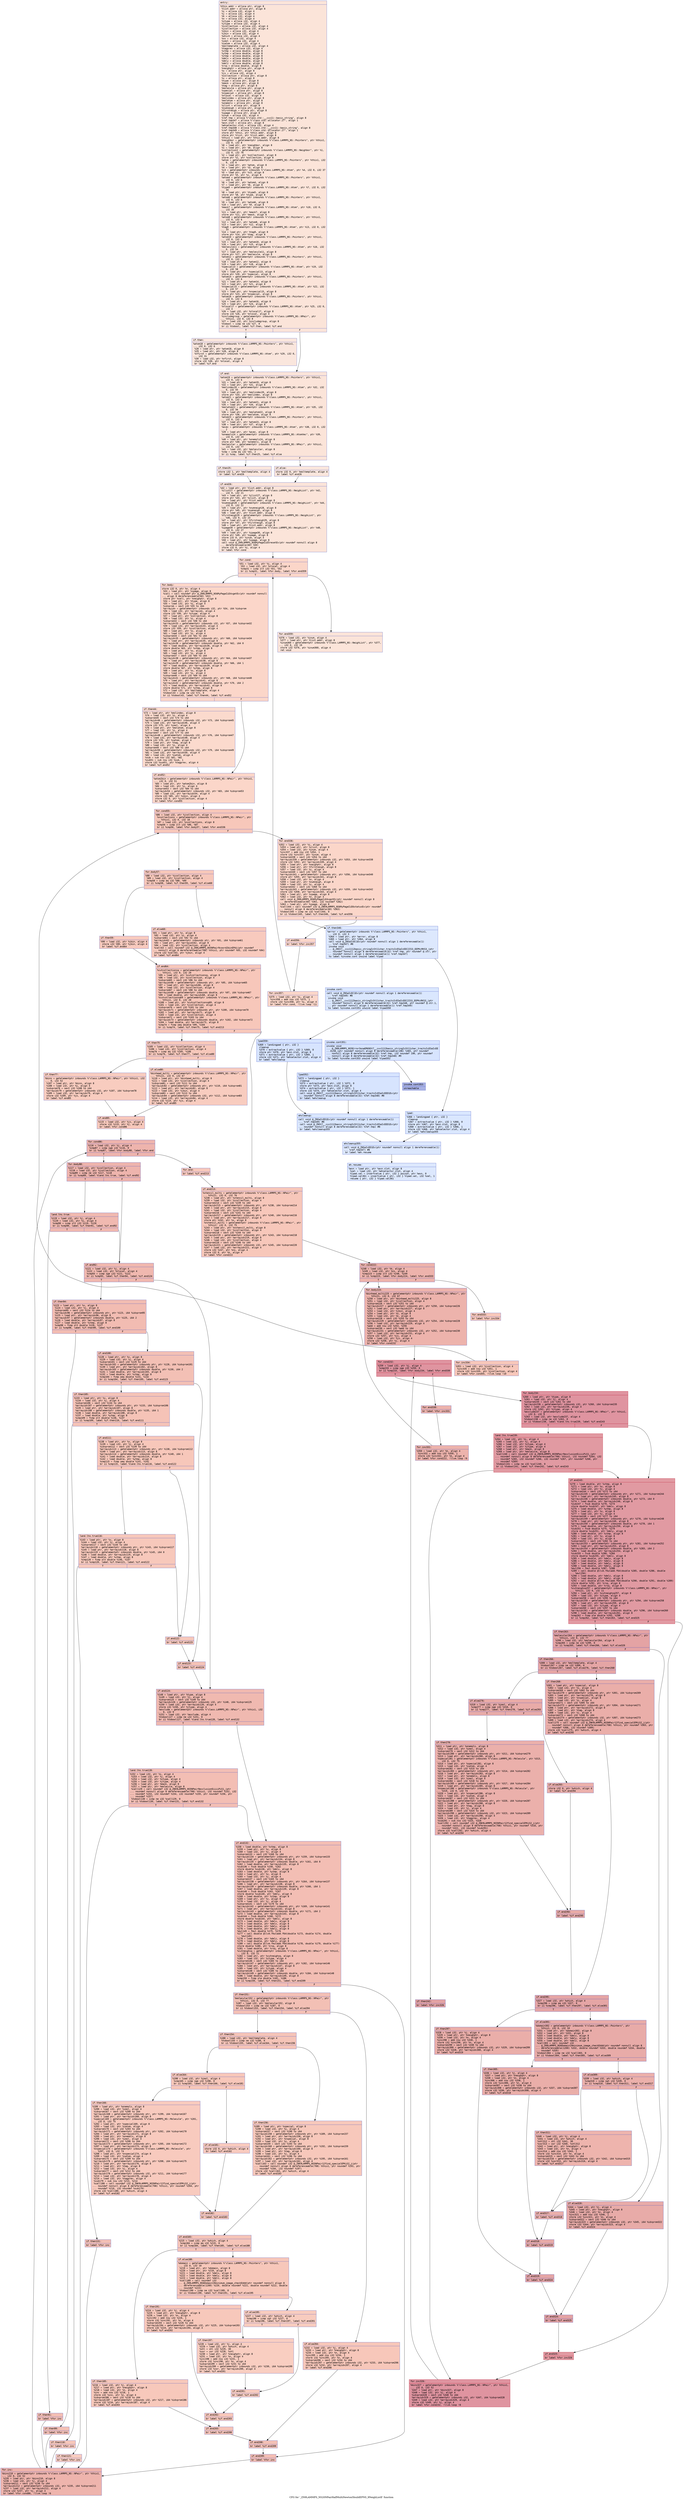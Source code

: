 digraph "CFG for '_ZN9LAMMPS_NS20NPairHalfMultiNewton5buildEPNS_9NeighListE' function" {
	label="CFG for '_ZN9LAMMPS_NS20NPairHalfMultiNewton5buildEPNS_9NeighListE' function";

	Node0x55ba50d0fc10 [shape=record,color="#3d50c3ff", style=filled, fillcolor="#f5c1a970" fontname="Courier",label="{entry:\l|  %this.addr = alloca ptr, align 8\l  %list.addr = alloca ptr, align 8\l  %i = alloca i32, align 4\l  %j = alloca i32, align 4\l  %k = alloca i32, align 4\l  %n = alloca i32, align 4\l  %itype = alloca i32, align 4\l  %jtype = alloca i32, align 4\l  %icollection = alloca i32, align 4\l  %jcollection = alloca i32, align 4\l  %ibin = alloca i32, align 4\l  %jbin = alloca i32, align 4\l  %which = alloca i32, align 4\l  %ns = alloca i32, align 4\l  %imol = alloca i32, align 4\l  %iatom = alloca i32, align 4\l  %moltemplate = alloca i32, align 4\l  %tagprev = alloca i32, align 4\l  %xtmp = alloca double, align 8\l  %ytmp = alloca double, align 8\l  %ztmp = alloca double, align 8\l  %delx = alloca double, align 8\l  %dely = alloca double, align 8\l  %delz = alloca double, align 8\l  %rsq = alloca double, align 8\l  %neighptr = alloca ptr, align 8\l  %s = alloca ptr, align 8\l  %js = alloca i32, align 4\l  %collection = alloca ptr, align 8\l  %x = alloca ptr, align 8\l  %type = alloca ptr, align 8\l  %mask = alloca ptr, align 8\l  %tag = alloca ptr, align 8\l  %molecule = alloca ptr, align 8\l  %special = alloca ptr, align 8\l  %nspecial = alloca ptr, align 8\l  %nlocal = alloca i32, align 4\l  %molindex = alloca ptr, align 8\l  %molatom = alloca ptr, align 8\l  %onemols = alloca ptr, align 8\l  %ilist = alloca ptr, align 8\l  %numneigh = alloca ptr, align 8\l  %firstneigh = alloca ptr, align 8\l  %ipage = alloca ptr, align 8\l  %inum = alloca i32, align 4\l  %ref.tmp = alloca %\"class.std::__cxx11::basic_string\", align 8\l  %ref.tmp347 = alloca %\"class.std::allocator.27\", align 1\l  %exn.slot = alloca ptr, align 8\l  %ehselector.slot = alloca i32, align 4\l  %ref.tmp348 = alloca %\"class.std::__cxx11::basic_string\", align 8\l  %ref.tmp349 = alloca %\"class.std::allocator.27\", align 1\l  store ptr %this, ptr %this.addr, align 8\l  store ptr %list, ptr %list.addr, align 8\l  %this1 = load ptr, ptr %this.addr, align 8\l  %neighbor = getelementptr inbounds %\"class.LAMMPS_NS::Pointers\", ptr %this1,\l... i32 0, i32 8\l  %0 = load ptr, ptr %neighbor, align 8\l  %1 = load ptr, ptr %0, align 8\l  %collection2 = getelementptr inbounds %\"class.LAMMPS_NS::Neighbor\", ptr %1,\l... i32 0, i32 76\l  %2 = load ptr, ptr %collection2, align 8\l  store ptr %2, ptr %collection, align 8\l  %atom = getelementptr inbounds %\"class.LAMMPS_NS::Pointers\", ptr %this1, i32\l... 0, i32 6\l  %3 = load ptr, ptr %atom, align 8\l  %4 = load ptr, ptr %3, align 8\l  %x3 = getelementptr inbounds %\"class.LAMMPS_NS::Atom\", ptr %4, i32 0, i32 37\l  %5 = load ptr, ptr %x3, align 8\l  store ptr %5, ptr %x, align 8\l  %atom4 = getelementptr inbounds %\"class.LAMMPS_NS::Pointers\", ptr %this1,\l... i32 0, i32 6\l  %6 = load ptr, ptr %atom4, align 8\l  %7 = load ptr, ptr %6, align 8\l  %type5 = getelementptr inbounds %\"class.LAMMPS_NS::Atom\", ptr %7, i32 0, i32\l... 34\l  %8 = load ptr, ptr %type5, align 8\l  store ptr %8, ptr %type, align 8\l  %atom6 = getelementptr inbounds %\"class.LAMMPS_NS::Pointers\", ptr %this1,\l... i32 0, i32 6\l  %9 = load ptr, ptr %atom6, align 8\l  %10 = load ptr, ptr %9, align 8\l  %mask7 = getelementptr inbounds %\"class.LAMMPS_NS::Atom\", ptr %10, i32 0,\l... i32 35\l  %11 = load ptr, ptr %mask7, align 8\l  store ptr %11, ptr %mask, align 8\l  %atom8 = getelementptr inbounds %\"class.LAMMPS_NS::Pointers\", ptr %this1,\l... i32 0, i32 6\l  %12 = load ptr, ptr %atom8, align 8\l  %13 = load ptr, ptr %12, align 8\l  %tag9 = getelementptr inbounds %\"class.LAMMPS_NS::Atom\", ptr %13, i32 0, i32\l... 33\l  %14 = load ptr, ptr %tag9, align 8\l  store ptr %14, ptr %tag, align 8\l  %atom10 = getelementptr inbounds %\"class.LAMMPS_NS::Pointers\", ptr %this1,\l... i32 0, i32 6\l  %15 = load ptr, ptr %atom10, align 8\l  %16 = load ptr, ptr %15, align 8\l  %molecule11 = getelementptr inbounds %\"class.LAMMPS_NS::Atom\", ptr %16, i32\l... 0, i32 54\l  %17 = load ptr, ptr %molecule11, align 8\l  store ptr %17, ptr %molecule, align 8\l  %atom12 = getelementptr inbounds %\"class.LAMMPS_NS::Pointers\", ptr %this1,\l... i32 0, i32 6\l  %18 = load ptr, ptr %atom12, align 8\l  %19 = load ptr, ptr %18, align 8\l  %special13 = getelementptr inbounds %\"class.LAMMPS_NS::Atom\", ptr %19, i32\l... 0, i32 58\l  %20 = load ptr, ptr %special13, align 8\l  store ptr %20, ptr %special, align 8\l  %atom14 = getelementptr inbounds %\"class.LAMMPS_NS::Pointers\", ptr %this1,\l... i32 0, i32 6\l  %21 = load ptr, ptr %atom14, align 8\l  %22 = load ptr, ptr %21, align 8\l  %nspecial15 = getelementptr inbounds %\"class.LAMMPS_NS::Atom\", ptr %22, i32\l... 0, i32 57\l  %23 = load ptr, ptr %nspecial15, align 8\l  store ptr %23, ptr %nspecial, align 8\l  %atom16 = getelementptr inbounds %\"class.LAMMPS_NS::Pointers\", ptr %this1,\l... i32 0, i32 6\l  %24 = load ptr, ptr %atom16, align 8\l  %25 = load ptr, ptr %24, align 8\l  %nlocal17 = getelementptr inbounds %\"class.LAMMPS_NS::Atom\", ptr %25, i32 0,\l... i32 4\l  %26 = load i32, ptr %nlocal17, align 8\l  store i32 %26, ptr %nlocal, align 4\l  %includegroup = getelementptr inbounds %\"class.LAMMPS_NS::NPair\", ptr\l... %this1, i32 0, i32 8\l  %27 = load i32, ptr %includegroup, align 8\l  %tobool = icmp ne i32 %27, 0\l  br i1 %tobool, label %if.then, label %if.end\l|{<s0>T|<s1>F}}"];
	Node0x55ba50d0fc10:s0 -> Node0x55ba50d15c40[tooltip="entry -> if.then\nProbability 62.50%" ];
	Node0x55ba50d0fc10:s1 -> Node0x55ba50d15cb0[tooltip="entry -> if.end\nProbability 37.50%" ];
	Node0x55ba50d15c40 [shape=record,color="#3d50c3ff", style=filled, fillcolor="#f3c7b170" fontname="Courier",label="{if.then:\l|  %atom18 = getelementptr inbounds %\"class.LAMMPS_NS::Pointers\", ptr %this1,\l... i32 0, i32 6\l  %28 = load ptr, ptr %atom18, align 8\l  %29 = load ptr, ptr %28, align 8\l  %nfirst = getelementptr inbounds %\"class.LAMMPS_NS::Atom\", ptr %29, i32 0,\l... i32 31\l  %30 = load i32, ptr %nfirst, align 8\l  store i32 %30, ptr %nlocal, align 4\l  br label %if.end\l}"];
	Node0x55ba50d15c40 -> Node0x55ba50d15cb0[tooltip="if.then -> if.end\nProbability 100.00%" ];
	Node0x55ba50d15cb0 [shape=record,color="#3d50c3ff", style=filled, fillcolor="#f5c1a970" fontname="Courier",label="{if.end:\l|  %atom19 = getelementptr inbounds %\"class.LAMMPS_NS::Pointers\", ptr %this1,\l... i32 0, i32 6\l  %31 = load ptr, ptr %atom19, align 8\l  %32 = load ptr, ptr %31, align 8\l  %molindex20 = getelementptr inbounds %\"class.LAMMPS_NS::Atom\", ptr %32, i32\l... 0, i32 55\l  %33 = load ptr, ptr %molindex20, align 8\l  store ptr %33, ptr %molindex, align 8\l  %atom21 = getelementptr inbounds %\"class.LAMMPS_NS::Pointers\", ptr %this1,\l... i32 0, i32 6\l  %34 = load ptr, ptr %atom21, align 8\l  %35 = load ptr, ptr %34, align 8\l  %molatom22 = getelementptr inbounds %\"class.LAMMPS_NS::Atom\", ptr %35, i32\l... 0, i32 56\l  %36 = load ptr, ptr %molatom22, align 8\l  store ptr %36, ptr %molatom, align 8\l  %atom23 = getelementptr inbounds %\"class.LAMMPS_NS::Pointers\", ptr %this1,\l... i32 0, i32 6\l  %37 = load ptr, ptr %atom23, align 8\l  %38 = load ptr, ptr %37, align 8\l  %avec = getelementptr inbounds %\"class.LAMMPS_NS::Atom\", ptr %38, i32 0, i32\l... 2\l  %39 = load ptr, ptr %avec, align 8\l  %onemols24 = getelementptr inbounds %\"class.LAMMPS_NS::AtomVec\", ptr %39,\l... i32 0, i32 24\l  %40 = load ptr, ptr %onemols24, align 8\l  store ptr %40, ptr %onemols, align 8\l  %molecular = getelementptr inbounds %\"class.LAMMPS_NS::NPair\", ptr %this1,\l... i32 0, i32 77\l  %41 = load i32, ptr %molecular, align 8\l  %cmp = icmp eq i32 %41, 2\l  br i1 %cmp, label %if.then25, label %if.else\l|{<s0>T|<s1>F}}"];
	Node0x55ba50d15cb0:s0 -> Node0x55ba50d17ed0[tooltip="if.end -> if.then25\nProbability 50.00%" ];
	Node0x55ba50d15cb0:s1 -> Node0x55ba50d17f50[tooltip="if.end -> if.else\nProbability 50.00%" ];
	Node0x55ba50d17ed0 [shape=record,color="#3d50c3ff", style=filled, fillcolor="#f3c7b170" fontname="Courier",label="{if.then25:\l|  store i32 1, ptr %moltemplate, align 4\l  br label %if.end26\l}"];
	Node0x55ba50d17ed0 -> Node0x55ba50d18110[tooltip="if.then25 -> if.end26\nProbability 100.00%" ];
	Node0x55ba50d17f50 [shape=record,color="#3d50c3ff", style=filled, fillcolor="#f3c7b170" fontname="Courier",label="{if.else:\l|  store i32 0, ptr %moltemplate, align 4\l  br label %if.end26\l}"];
	Node0x55ba50d17f50 -> Node0x55ba50d18110[tooltip="if.else -> if.end26\nProbability 100.00%" ];
	Node0x55ba50d18110 [shape=record,color="#3d50c3ff", style=filled, fillcolor="#f5c1a970" fontname="Courier",label="{if.end26:\l|  %42 = load ptr, ptr %list.addr, align 8\l  %ilist27 = getelementptr inbounds %\"class.LAMMPS_NS::NeighList\", ptr %42,\l... i32 0, i32 21\l  %43 = load ptr, ptr %ilist27, align 8\l  store ptr %43, ptr %ilist, align 8\l  %44 = load ptr, ptr %list.addr, align 8\l  %numneigh28 = getelementptr inbounds %\"class.LAMMPS_NS::NeighList\", ptr %44,\l... i32 0, i32 22\l  %45 = load ptr, ptr %numneigh28, align 8\l  store ptr %45, ptr %numneigh, align 8\l  %46 = load ptr, ptr %list.addr, align 8\l  %firstneigh29 = getelementptr inbounds %\"class.LAMMPS_NS::NeighList\", ptr\l... %46, i32 0, i32 23\l  %47 = load ptr, ptr %firstneigh29, align 8\l  store ptr %47, ptr %firstneigh, align 8\l  %48 = load ptr, ptr %list.addr, align 8\l  %ipage30 = getelementptr inbounds %\"class.LAMMPS_NS::NeighList\", ptr %48,\l... i32 0, i32 27\l  %49 = load ptr, ptr %ipage30, align 8\l  store ptr %49, ptr %ipage, align 8\l  store i32 0, ptr %inum, align 4\l  %50 = load ptr, ptr %ipage, align 8\l  call void @_ZN9LAMMPS_NS6MyPageIiE5resetEv(ptr noundef nonnull align 8\l... dereferenceable(60) %50)\l  store i32 0, ptr %i, align 4\l  br label %for.cond\l}"];
	Node0x55ba50d18110 -> Node0x55ba50d199b0[tooltip="if.end26 -> for.cond\nProbability 100.00%" ];
	Node0x55ba50d199b0 [shape=record,color="#3d50c3ff", style=filled, fillcolor="#f6a38570" fontname="Courier",label="{for.cond:\l|  %51 = load i32, ptr %i, align 4\l  %52 = load i32, ptr %nlocal, align 4\l  %cmp31 = icmp slt i32 %51, %52\l  br i1 %cmp31, label %for.body, label %for.end359\l|{<s0>T|<s1>F}}"];
	Node0x55ba50d199b0:s0 -> Node0x55ba50d12960[tooltip="for.cond -> for.body\nProbability 96.88%" ];
	Node0x55ba50d199b0:s1 -> Node0x55ba50d129e0[tooltip="for.cond -> for.end359\nProbability 3.12%" ];
	Node0x55ba50d12960 [shape=record,color="#3d50c3ff", style=filled, fillcolor="#f6a38570" fontname="Courier",label="{for.body:\l|  store i32 0, ptr %n, align 4\l  %53 = load ptr, ptr %ipage, align 8\l  %call = call noundef ptr @_ZN9LAMMPS_NS6MyPageIiE4vgetEv(ptr noundef nonnull\l... align 8 dereferenceable(60) %53)\l  store ptr %call, ptr %neighptr, align 8\l  %54 = load ptr, ptr %type, align 8\l  %55 = load i32, ptr %i, align 4\l  %idxprom = sext i32 %55 to i64\l  %arrayidx = getelementptr inbounds i32, ptr %54, i64 %idxprom\l  %56 = load i32, ptr %arrayidx, align 4\l  store i32 %56, ptr %itype, align 4\l  %57 = load ptr, ptr %collection, align 8\l  %58 = load i32, ptr %i, align 4\l  %idxprom32 = sext i32 %58 to i64\l  %arrayidx33 = getelementptr inbounds i32, ptr %57, i64 %idxprom32\l  %59 = load i32, ptr %arrayidx33, align 4\l  store i32 %59, ptr %icollection, align 4\l  %60 = load ptr, ptr %x, align 8\l  %61 = load i32, ptr %i, align 4\l  %idxprom34 = sext i32 %61 to i64\l  %arrayidx35 = getelementptr inbounds ptr, ptr %60, i64 %idxprom34\l  %62 = load ptr, ptr %arrayidx35, align 8\l  %arrayidx36 = getelementptr inbounds double, ptr %62, i64 0\l  %63 = load double, ptr %arrayidx36, align 8\l  store double %63, ptr %xtmp, align 8\l  %64 = load ptr, ptr %x, align 8\l  %65 = load i32, ptr %i, align 4\l  %idxprom37 = sext i32 %65 to i64\l  %arrayidx38 = getelementptr inbounds ptr, ptr %64, i64 %idxprom37\l  %66 = load ptr, ptr %arrayidx38, align 8\l  %arrayidx39 = getelementptr inbounds double, ptr %66, i64 1\l  %67 = load double, ptr %arrayidx39, align 8\l  store double %67, ptr %ytmp, align 8\l  %68 = load ptr, ptr %x, align 8\l  %69 = load i32, ptr %i, align 4\l  %idxprom40 = sext i32 %69 to i64\l  %arrayidx41 = getelementptr inbounds ptr, ptr %68, i64 %idxprom40\l  %70 = load ptr, ptr %arrayidx41, align 8\l  %arrayidx42 = getelementptr inbounds double, ptr %70, i64 2\l  %71 = load double, ptr %arrayidx42, align 8\l  store double %71, ptr %ztmp, align 8\l  %72 = load i32, ptr %moltemplate, align 4\l  %tobool43 = icmp ne i32 %72, 0\l  br i1 %tobool43, label %if.then44, label %if.end52\l|{<s0>T|<s1>F}}"];
	Node0x55ba50d12960:s0 -> Node0x55ba50d1bf50[tooltip="for.body -> if.then44\nProbability 62.50%" ];
	Node0x55ba50d12960:s1 -> Node0x55ba50d1c030[tooltip="for.body -> if.end52\nProbability 37.50%" ];
	Node0x55ba50d1bf50 [shape=record,color="#3d50c3ff", style=filled, fillcolor="#f7ac8e70" fontname="Courier",label="{if.then44:\l|  %73 = load ptr, ptr %molindex, align 8\l  %74 = load i32, ptr %i, align 4\l  %idxprom45 = sext i32 %74 to i64\l  %arrayidx46 = getelementptr inbounds i32, ptr %73, i64 %idxprom45\l  %75 = load i32, ptr %arrayidx46, align 4\l  store i32 %75, ptr %imol, align 4\l  %76 = load ptr, ptr %molatom, align 8\l  %77 = load i32, ptr %i, align 4\l  %idxprom47 = sext i32 %77 to i64\l  %arrayidx48 = getelementptr inbounds i32, ptr %76, i64 %idxprom47\l  %78 = load i32, ptr %arrayidx48, align 4\l  store i32 %78, ptr %iatom, align 4\l  %79 = load ptr, ptr %tag, align 8\l  %80 = load i32, ptr %i, align 4\l  %idxprom49 = sext i32 %80 to i64\l  %arrayidx50 = getelementptr inbounds i32, ptr %79, i64 %idxprom49\l  %81 = load i32, ptr %arrayidx50, align 4\l  %82 = load i32, ptr %iatom, align 4\l  %sub = sub nsw i32 %81, %82\l  %sub51 = sub nsw i32 %sub, 1\l  store i32 %sub51, ptr %tagprev, align 4\l  br label %if.end52\l}"];
	Node0x55ba50d1bf50 -> Node0x55ba50d1c030[tooltip="if.then44 -> if.end52\nProbability 100.00%" ];
	Node0x55ba50d1c030 [shape=record,color="#3d50c3ff", style=filled, fillcolor="#f6a38570" fontname="Courier",label="{if.end52:\l|  %atom2bin = getelementptr inbounds %\"class.LAMMPS_NS::NPair\", ptr %this1,\l... i32 0, i32 51\l  %83 = load ptr, ptr %atom2bin, align 8\l  %84 = load i32, ptr %i, align 4\l  %idxprom53 = sext i32 %84 to i64\l  %arrayidx54 = getelementptr inbounds i32, ptr %83, i64 %idxprom53\l  %85 = load i32, ptr %arrayidx54, align 4\l  store i32 %85, ptr %ibin, align 4\l  store i32 0, ptr %jcollection, align 4\l  br label %for.cond55\l}"];
	Node0x55ba50d1c030 -> Node0x55ba50d1d410[tooltip="if.end52 -> for.cond55\nProbability 100.00%" ];
	Node0x55ba50d1d410 [shape=record,color="#3d50c3ff", style=filled, fillcolor="#ec7f6370" fontname="Courier",label="{for.cond55:\l|  %86 = load i32, ptr %jcollection, align 4\l  %ncollections = getelementptr inbounds %\"class.LAMMPS_NS::NPair\", ptr\l... %this1, i32 0, i32 18\l  %87 = load i32, ptr %ncollections, align 8\l  %cmp56 = icmp slt i32 %86, %87\l  br i1 %cmp56, label %for.body57, label %for.end336\l|{<s0>T|<s1>F}}"];
	Node0x55ba50d1d410:s0 -> Node0x55ba50d1d7d0[tooltip="for.cond55 -> for.body57\nProbability 96.88%" ];
	Node0x55ba50d1d410:s1 -> Node0x55ba50d1d850[tooltip="for.cond55 -> for.end336\nProbability 3.12%" ];
	Node0x55ba50d1d7d0 [shape=record,color="#3d50c3ff", style=filled, fillcolor="#ec7f6370" fontname="Courier",label="{for.body57:\l|  %88 = load i32, ptr %icollection, align 4\l  %89 = load i32, ptr %jcollection, align 4\l  %cmp58 = icmp eq i32 %88, %89\l  br i1 %cmp58, label %if.then59, label %if.else60\l|{<s0>T|<s1>F}}"];
	Node0x55ba50d1d7d0:s0 -> Node0x55ba50d1db30[tooltip="for.body57 -> if.then59\nProbability 50.00%" ];
	Node0x55ba50d1d7d0:s1 -> Node0x55ba50d1dbb0[tooltip="for.body57 -> if.else60\nProbability 50.00%" ];
	Node0x55ba50d1db30 [shape=record,color="#3d50c3ff", style=filled, fillcolor="#ef886b70" fontname="Courier",label="{if.then59:\l|  %90 = load i32, ptr %ibin, align 4\l  store i32 %90, ptr %jbin, align 4\l  br label %if.end64\l}"];
	Node0x55ba50d1db30 -> Node0x55ba50d1de60[tooltip="if.then59 -> if.end64\nProbability 100.00%" ];
	Node0x55ba50d1dbb0 [shape=record,color="#3d50c3ff", style=filled, fillcolor="#ef886b70" fontname="Courier",label="{if.else60:\l|  %91 = load ptr, ptr %x, align 8\l  %92 = load i32, ptr %i, align 4\l  %idxprom61 = sext i32 %92 to i64\l  %arrayidx62 = getelementptr inbounds ptr, ptr %91, i64 %idxprom61\l  %93 = load ptr, ptr %arrayidx62, align 8\l  %94 = load i32, ptr %jcollection, align 4\l  %call63 = call noundef i32 @_ZN9LAMMPS_NS5NPair9coord2binEPdi(ptr noundef\l... nonnull align 8 dereferenceable(708) %this1, ptr noundef %93, i32 noundef %94)\l  store i32 %call63, ptr %jbin, align 4\l  br label %if.end64\l}"];
	Node0x55ba50d1dbb0 -> Node0x55ba50d1de60[tooltip="if.else60 -> if.end64\nProbability 100.00%" ];
	Node0x55ba50d1de60 [shape=record,color="#3d50c3ff", style=filled, fillcolor="#ec7f6370" fontname="Courier",label="{if.end64:\l|  %cutcollectionsq = getelementptr inbounds %\"class.LAMMPS_NS::NPair\", ptr\l... %this1, i32 0, i32 20\l  %95 = load ptr, ptr %cutcollectionsq, align 8\l  %96 = load i32, ptr %icollection, align 4\l  %idxprom65 = sext i32 %96 to i64\l  %arrayidx66 = getelementptr inbounds ptr, ptr %95, i64 %idxprom65\l  %97 = load ptr, ptr %arrayidx66, align 8\l  %98 = load i32, ptr %icollection, align 4\l  %idxprom67 = sext i32 %98 to i64\l  %arrayidx68 = getelementptr inbounds double, ptr %97, i64 %idxprom67\l  %99 = load double, ptr %arrayidx68, align 8\l  %cutcollectionsq69 = getelementptr inbounds %\"class.LAMMPS_NS::NPair\", ptr\l... %this1, i32 0, i32 20\l  %100 = load ptr, ptr %cutcollectionsq69, align 8\l  %101 = load i32, ptr %jcollection, align 4\l  %idxprom70 = sext i32 %101 to i64\l  %arrayidx71 = getelementptr inbounds ptr, ptr %100, i64 %idxprom70\l  %102 = load ptr, ptr %arrayidx71, align 8\l  %103 = load i32, ptr %jcollection, align 4\l  %idxprom72 = sext i32 %103 to i64\l  %arrayidx73 = getelementptr inbounds double, ptr %102, i64 %idxprom72\l  %104 = load double, ptr %arrayidx73, align 8\l  %cmp74 = fcmp oeq double %99, %104\l  br i1 %cmp74, label %if.then75, label %if.end213\l|{<s0>T|<s1>F}}"];
	Node0x55ba50d1de60:s0 -> Node0x55ba50d1faa0[tooltip="if.end64 -> if.then75\nProbability 62.50%" ];
	Node0x55ba50d1de60:s1 -> Node0x55ba50d1fb20[tooltip="if.end64 -> if.end213\nProbability 37.50%" ];
	Node0x55ba50d1faa0 [shape=record,color="#3d50c3ff", style=filled, fillcolor="#ed836670" fontname="Courier",label="{if.then75:\l|  %105 = load i32, ptr %icollection, align 4\l  %106 = load i32, ptr %jcollection, align 4\l  %cmp76 = icmp eq i32 %105, %106\l  br i1 %cmp76, label %if.then77, label %if.else80\l|{<s0>T|<s1>F}}"];
	Node0x55ba50d1faa0:s0 -> Node0x55ba50d1fe60[tooltip="if.then75 -> if.then77\nProbability 50.00%" ];
	Node0x55ba50d1faa0:s1 -> Node0x55ba50d1feb0[tooltip="if.then75 -> if.else80\nProbability 50.00%" ];
	Node0x55ba50d1fe60 [shape=record,color="#3d50c3ff", style=filled, fillcolor="#f08b6e70" fontname="Courier",label="{if.then77:\l|  %bins = getelementptr inbounds %\"class.LAMMPS_NS::NPair\", ptr %this1, i32\l... 0, i32 52\l  %107 = load ptr, ptr %bins, align 8\l  %108 = load i32, ptr %i, align 4\l  %idxprom78 = sext i32 %108 to i64\l  %arrayidx79 = getelementptr inbounds i32, ptr %107, i64 %idxprom78\l  %109 = load i32, ptr %arrayidx79, align 4\l  store i32 %109, ptr %js, align 4\l  br label %if.end85\l}"];
	Node0x55ba50d1fe60 -> Node0x55ba50d204e0[tooltip="if.then77 -> if.end85\nProbability 100.00%" ];
	Node0x55ba50d1feb0 [shape=record,color="#3d50c3ff", style=filled, fillcolor="#f08b6e70" fontname="Courier",label="{if.else80:\l|  %binhead_multi = getelementptr inbounds %\"class.LAMMPS_NS::NPair\", ptr\l... %this1, i32 0, i32 67\l  %110 = load ptr, ptr %binhead_multi, align 8\l  %111 = load i32, ptr %jcollection, align 4\l  %idxprom81 = sext i32 %111 to i64\l  %arrayidx82 = getelementptr inbounds ptr, ptr %110, i64 %idxprom81\l  %112 = load ptr, ptr %arrayidx82, align 8\l  %113 = load i32, ptr %jbin, align 4\l  %idxprom83 = sext i32 %113 to i64\l  %arrayidx84 = getelementptr inbounds i32, ptr %112, i64 %idxprom83\l  %114 = load i32, ptr %arrayidx84, align 4\l  store i32 %114, ptr %js, align 4\l  br label %if.end85\l}"];
	Node0x55ba50d1feb0 -> Node0x55ba50d204e0[tooltip="if.else80 -> if.end85\nProbability 100.00%" ];
	Node0x55ba50d204e0 [shape=record,color="#3d50c3ff", style=filled, fillcolor="#ed836670" fontname="Courier",label="{if.end85:\l|  %115 = load i32, ptr %js, align 4\l  store i32 %115, ptr %j, align 4\l  br label %for.cond86\l}"];
	Node0x55ba50d204e0 -> Node0x55ba50d20e80[tooltip="if.end85 -> for.cond86\nProbability 100.00%" ];
	Node0x55ba50d20e80 [shape=record,color="#3d50c3ff", style=filled, fillcolor="#d8564670" fontname="Courier",label="{for.cond86:\l|  %116 = load i32, ptr %j, align 4\l  %cmp87 = icmp sge i32 %116, 0\l  br i1 %cmp87, label %for.body88, label %for.end\l|{<s0>T|<s1>F}}"];
	Node0x55ba50d20e80:s0 -> Node0x55ba50d210a0[tooltip="for.cond86 -> for.body88\nProbability 96.88%" ];
	Node0x55ba50d20e80:s1 -> Node0x55ba50d21120[tooltip="for.cond86 -> for.end\nProbability 3.12%" ];
	Node0x55ba50d210a0 [shape=record,color="#3d50c3ff", style=filled, fillcolor="#d8564670" fontname="Courier",label="{for.body88:\l|  %117 = load i32, ptr %icollection, align 4\l  %118 = load i32, ptr %jcollection, align 4\l  %cmp89 = icmp ne i32 %117, %118\l  br i1 %cmp89, label %land.lhs.true, label %if.end92\l|{<s0>T|<s1>F}}"];
	Node0x55ba50d210a0:s0 -> Node0x55ba50d213f0[tooltip="for.body88 -> land.lhs.true\nProbability 50.00%" ];
	Node0x55ba50d210a0:s1 -> Node0x55ba50d21470[tooltip="for.body88 -> if.end92\nProbability 50.00%" ];
	Node0x55ba50d213f0 [shape=record,color="#3d50c3ff", style=filled, fillcolor="#de614d70" fontname="Courier",label="{land.lhs.true:\l|  %119 = load i32, ptr %j, align 4\l  %120 = load i32, ptr %i, align 4\l  %cmp90 = icmp slt i32 %119, %120\l  br i1 %cmp90, label %if.then91, label %if.end92\l|{<s0>T|<s1>F}}"];
	Node0x55ba50d213f0:s0 -> Node0x55ba50d217b0[tooltip="land.lhs.true -> if.then91\nProbability 50.00%" ];
	Node0x55ba50d213f0:s1 -> Node0x55ba50d21470[tooltip="land.lhs.true -> if.end92\nProbability 50.00%" ];
	Node0x55ba50d217b0 [shape=record,color="#3d50c3ff", style=filled, fillcolor="#e36c5570" fontname="Courier",label="{if.then91:\l|  br label %for.inc\l}"];
	Node0x55ba50d217b0 -> Node0x55ba50d218e0[tooltip="if.then91 -> for.inc\nProbability 100.00%" ];
	Node0x55ba50d21470 [shape=record,color="#3d50c3ff", style=filled, fillcolor="#dc5d4a70" fontname="Courier",label="{if.end92:\l|  %121 = load i32, ptr %j, align 4\l  %122 = load i32, ptr %nlocal, align 4\l  %cmp93 = icmp sge i32 %121, %122\l  br i1 %cmp93, label %if.then94, label %if.end124\l|{<s0>T|<s1>F}}"];
	Node0x55ba50d21470:s0 -> Node0x55ba50d16130[tooltip="if.end92 -> if.then94\nProbability 50.00%" ];
	Node0x55ba50d21470:s1 -> Node0x55ba50d161b0[tooltip="if.end92 -> if.end124\nProbability 50.00%" ];
	Node0x55ba50d16130 [shape=record,color="#3d50c3ff", style=filled, fillcolor="#e1675170" fontname="Courier",label="{if.then94:\l|  %123 = load ptr, ptr %x, align 8\l  %124 = load i32, ptr %j, align 4\l  %idxprom95 = sext i32 %124 to i64\l  %arrayidx96 = getelementptr inbounds ptr, ptr %123, i64 %idxprom95\l  %125 = load ptr, ptr %arrayidx96, align 8\l  %arrayidx97 = getelementptr inbounds double, ptr %125, i64 2\l  %126 = load double, ptr %arrayidx97, align 8\l  %127 = load double, ptr %ztmp, align 8\l  %cmp98 = fcmp olt double %126, %127\l  br i1 %cmp98, label %if.then99, label %if.end100\l|{<s0>T|<s1>F}}"];
	Node0x55ba50d16130:s0 -> Node0x55ba50d168b0[tooltip="if.then94 -> if.then99\nProbability 50.00%" ];
	Node0x55ba50d16130:s1 -> Node0x55ba50d16930[tooltip="if.then94 -> if.end100\nProbability 50.00%" ];
	Node0x55ba50d168b0 [shape=record,color="#3d50c3ff", style=filled, fillcolor="#e5705870" fontname="Courier",label="{if.then99:\l|  br label %for.inc\l}"];
	Node0x55ba50d168b0 -> Node0x55ba50d218e0[tooltip="if.then99 -> for.inc\nProbability 100.00%" ];
	Node0x55ba50d16930 [shape=record,color="#3d50c3ff", style=filled, fillcolor="#e5705870" fontname="Courier",label="{if.end100:\l|  %128 = load ptr, ptr %x, align 8\l  %129 = load i32, ptr %j, align 4\l  %idxprom101 = sext i32 %129 to i64\l  %arrayidx102 = getelementptr inbounds ptr, ptr %128, i64 %idxprom101\l  %130 = load ptr, ptr %arrayidx102, align 8\l  %arrayidx103 = getelementptr inbounds double, ptr %130, i64 2\l  %131 = load double, ptr %arrayidx103, align 8\l  %132 = load double, ptr %ztmp, align 8\l  %cmp104 = fcmp oeq double %131, %132\l  br i1 %cmp104, label %if.then105, label %if.end123\l|{<s0>T|<s1>F}}"];
	Node0x55ba50d16930:s0 -> Node0x55ba50d23af0[tooltip="if.end100 -> if.then105\nProbability 62.50%" ];
	Node0x55ba50d16930:s1 -> Node0x55ba50d23b70[tooltip="if.end100 -> if.end123\nProbability 37.50%" ];
	Node0x55ba50d23af0 [shape=record,color="#3d50c3ff", style=filled, fillcolor="#e8765c70" fontname="Courier",label="{if.then105:\l|  %133 = load ptr, ptr %x, align 8\l  %134 = load i32, ptr %j, align 4\l  %idxprom106 = sext i32 %134 to i64\l  %arrayidx107 = getelementptr inbounds ptr, ptr %133, i64 %idxprom106\l  %135 = load ptr, ptr %arrayidx107, align 8\l  %arrayidx108 = getelementptr inbounds double, ptr %135, i64 1\l  %136 = load double, ptr %arrayidx108, align 8\l  %137 = load double, ptr %ytmp, align 8\l  %cmp109 = fcmp olt double %136, %137\l  br i1 %cmp109, label %if.then110, label %if.end111\l|{<s0>T|<s1>F}}"];
	Node0x55ba50d23af0:s0 -> Node0x55ba50d19c60[tooltip="if.then105 -> if.then110\nProbability 50.00%" ];
	Node0x55ba50d23af0:s1 -> Node0x55ba50d19ce0[tooltip="if.then105 -> if.end111\nProbability 50.00%" ];
	Node0x55ba50d19c60 [shape=record,color="#3d50c3ff", style=filled, fillcolor="#ec7f6370" fontname="Courier",label="{if.then110:\l|  br label %for.inc\l}"];
	Node0x55ba50d19c60 -> Node0x55ba50d218e0[tooltip="if.then110 -> for.inc\nProbability 100.00%" ];
	Node0x55ba50d19ce0 [shape=record,color="#3d50c3ff", style=filled, fillcolor="#ec7f6370" fontname="Courier",label="{if.end111:\l|  %138 = load ptr, ptr %x, align 8\l  %139 = load i32, ptr %j, align 4\l  %idxprom112 = sext i32 %139 to i64\l  %arrayidx113 = getelementptr inbounds ptr, ptr %138, i64 %idxprom112\l  %140 = load ptr, ptr %arrayidx113, align 8\l  %arrayidx114 = getelementptr inbounds double, ptr %140, i64 1\l  %141 = load double, ptr %arrayidx114, align 8\l  %142 = load double, ptr %ytmp, align 8\l  %cmp115 = fcmp oeq double %141, %142\l  br i1 %cmp115, label %land.lhs.true116, label %if.end122\l|{<s0>T|<s1>F}}"];
	Node0x55ba50d19ce0:s0 -> Node0x55ba50d1a480[tooltip="if.end111 -> land.lhs.true116\nProbability 62.50%" ];
	Node0x55ba50d19ce0:s1 -> Node0x55ba50d1a520[tooltip="if.end111 -> if.end122\nProbability 37.50%" ];
	Node0x55ba50d1a480 [shape=record,color="#3d50c3ff", style=filled, fillcolor="#ed836670" fontname="Courier",label="{land.lhs.true116:\l|  %143 = load ptr, ptr %x, align 8\l  %144 = load i32, ptr %j, align 4\l  %idxprom117 = sext i32 %144 to i64\l  %arrayidx118 = getelementptr inbounds ptr, ptr %143, i64 %idxprom117\l  %145 = load ptr, ptr %arrayidx118, align 8\l  %arrayidx119 = getelementptr inbounds double, ptr %145, i64 0\l  %146 = load double, ptr %arrayidx119, align 8\l  %147 = load double, ptr %xtmp, align 8\l  %cmp120 = fcmp olt double %146, %147\l  br i1 %cmp120, label %if.then121, label %if.end122\l|{<s0>T|<s1>F}}"];
	Node0x55ba50d1a480:s0 -> Node0x55ba50d25d80[tooltip="land.lhs.true116 -> if.then121\nProbability 50.00%" ];
	Node0x55ba50d1a480:s1 -> Node0x55ba50d1a520[tooltip="land.lhs.true116 -> if.end122\nProbability 50.00%" ];
	Node0x55ba50d25d80 [shape=record,color="#3d50c3ff", style=filled, fillcolor="#f08b6e70" fontname="Courier",label="{if.then121:\l|  br label %for.inc\l}"];
	Node0x55ba50d25d80 -> Node0x55ba50d218e0[tooltip="if.then121 -> for.inc\nProbability 100.00%" ];
	Node0x55ba50d1a520 [shape=record,color="#3d50c3ff", style=filled, fillcolor="#ed836670" fontname="Courier",label="{if.end122:\l|  br label %if.end123\l}"];
	Node0x55ba50d1a520 -> Node0x55ba50d23b70[tooltip="if.end122 -> if.end123\nProbability 100.00%" ];
	Node0x55ba50d23b70 [shape=record,color="#3d50c3ff", style=filled, fillcolor="#e8765c70" fontname="Courier",label="{if.end123:\l|  br label %if.end124\l}"];
	Node0x55ba50d23b70 -> Node0x55ba50d161b0[tooltip="if.end123 -> if.end124\nProbability 100.00%" ];
	Node0x55ba50d161b0 [shape=record,color="#3d50c3ff", style=filled, fillcolor="#de614d70" fontname="Courier",label="{if.end124:\l|  %148 = load ptr, ptr %type, align 8\l  %149 = load i32, ptr %j, align 4\l  %idxprom125 = sext i32 %149 to i64\l  %arrayidx126 = getelementptr inbounds i32, ptr %148, i64 %idxprom125\l  %150 = load i32, ptr %arrayidx126, align 4\l  store i32 %150, ptr %jtype, align 4\l  %exclude = getelementptr inbounds %\"class.LAMMPS_NS::NPair\", ptr %this1, i32\l... 0, i32 9\l  %151 = load i32, ptr %exclude, align 4\l  %tobool127 = icmp ne i32 %151, 0\l  br i1 %tobool127, label %land.lhs.true128, label %if.end132\l|{<s0>T|<s1>F}}"];
	Node0x55ba50d161b0:s0 -> Node0x55ba50d265b0[tooltip="if.end124 -> land.lhs.true128\nProbability 62.50%" ];
	Node0x55ba50d161b0:s1 -> Node0x55ba50d26650[tooltip="if.end124 -> if.end132\nProbability 37.50%" ];
	Node0x55ba50d265b0 [shape=record,color="#3d50c3ff", style=filled, fillcolor="#e36c5570" fontname="Courier",label="{land.lhs.true128:\l|  %152 = load i32, ptr %i, align 4\l  %153 = load i32, ptr %j, align 4\l  %154 = load i32, ptr %itype, align 4\l  %155 = load i32, ptr %jtype, align 4\l  %156 = load ptr, ptr %mask, align 8\l  %157 = load ptr, ptr %molecule, align 8\l  %call129 = call noundef i32 @_ZNK9LAMMPS_NS5NPair9exclusionEiiiiPiS1_(ptr\l... noundef nonnull align 8 dereferenceable(708) %this1, i32 noundef %152, i32\l... noundef %153, i32 noundef %154, i32 noundef %155, ptr noundef %156, ptr\l... noundef %157)\l  %tobool130 = icmp ne i32 %call129, 0\l  br i1 %tobool130, label %if.then131, label %if.end132\l|{<s0>T|<s1>F}}"];
	Node0x55ba50d265b0:s0 -> Node0x55ba50d26d90[tooltip="land.lhs.true128 -> if.then131\nProbability 62.50%" ];
	Node0x55ba50d265b0:s1 -> Node0x55ba50d26650[tooltip="land.lhs.true128 -> if.end132\nProbability 37.50%" ];
	Node0x55ba50d26d90 [shape=record,color="#3d50c3ff", style=filled, fillcolor="#e5705870" fontname="Courier",label="{if.then131:\l|  br label %for.inc\l}"];
	Node0x55ba50d26d90 -> Node0x55ba50d218e0[tooltip="if.then131 -> for.inc\nProbability 100.00%" ];
	Node0x55ba50d26650 [shape=record,color="#3d50c3ff", style=filled, fillcolor="#e36c5570" fontname="Courier",label="{if.end132:\l|  %158 = load double, ptr %xtmp, align 8\l  %159 = load ptr, ptr %x, align 8\l  %160 = load i32, ptr %j, align 4\l  %idxprom133 = sext i32 %160 to i64\l  %arrayidx134 = getelementptr inbounds ptr, ptr %159, i64 %idxprom133\l  %161 = load ptr, ptr %arrayidx134, align 8\l  %arrayidx135 = getelementptr inbounds double, ptr %161, i64 0\l  %162 = load double, ptr %arrayidx135, align 8\l  %sub136 = fsub double %158, %162\l  store double %sub136, ptr %delx, align 8\l  %163 = load double, ptr %ytmp, align 8\l  %164 = load ptr, ptr %x, align 8\l  %165 = load i32, ptr %j, align 4\l  %idxprom137 = sext i32 %165 to i64\l  %arrayidx138 = getelementptr inbounds ptr, ptr %164, i64 %idxprom137\l  %166 = load ptr, ptr %arrayidx138, align 8\l  %arrayidx139 = getelementptr inbounds double, ptr %166, i64 1\l  %167 = load double, ptr %arrayidx139, align 8\l  %sub140 = fsub double %163, %167\l  store double %sub140, ptr %dely, align 8\l  %168 = load double, ptr %ztmp, align 8\l  %169 = load ptr, ptr %x, align 8\l  %170 = load i32, ptr %j, align 4\l  %idxprom141 = sext i32 %170 to i64\l  %arrayidx142 = getelementptr inbounds ptr, ptr %169, i64 %idxprom141\l  %171 = load ptr, ptr %arrayidx142, align 8\l  %arrayidx143 = getelementptr inbounds double, ptr %171, i64 2\l  %172 = load double, ptr %arrayidx143, align 8\l  %sub144 = fsub double %168, %172\l  store double %sub144, ptr %delz, align 8\l  %173 = load double, ptr %delx, align 8\l  %174 = load double, ptr %delx, align 8\l  %175 = load double, ptr %dely, align 8\l  %176 = load double, ptr %dely, align 8\l  %mul145 = fmul double %175, %176\l  %177 = call double @llvm.fmuladd.f64(double %173, double %174, double\l... %mul145)\l  %178 = load double, ptr %delz, align 8\l  %179 = load double, ptr %delz, align 8\l  %180 = call double @llvm.fmuladd.f64(double %178, double %179, double %177)\l  store double %180, ptr %rsq, align 8\l  %181 = load double, ptr %rsq, align 8\l  %cutneighsq = getelementptr inbounds %\"class.LAMMPS_NS::NPair\", ptr %this1,\l... i32 0, i32 11\l  %182 = load ptr, ptr %cutneighsq, align 8\l  %183 = load i32, ptr %itype, align 4\l  %idxprom146 = sext i32 %183 to i64\l  %arrayidx147 = getelementptr inbounds ptr, ptr %182, i64 %idxprom146\l  %184 = load ptr, ptr %arrayidx147, align 8\l  %185 = load i32, ptr %jtype, align 4\l  %idxprom148 = sext i32 %185 to i64\l  %arrayidx149 = getelementptr inbounds double, ptr %184, i64 %idxprom148\l  %186 = load double, ptr %arrayidx149, align 8\l  %cmp150 = fcmp ole double %181, %186\l  br i1 %cmp150, label %if.then151, label %if.end209\l|{<s0>T|<s1>F}}"];
	Node0x55ba50d26650:s0 -> Node0x55ba50d28e70[tooltip="if.end132 -> if.then151\nProbability 50.00%" ];
	Node0x55ba50d26650:s1 -> Node0x55ba50d28ef0[tooltip="if.end132 -> if.end209\nProbability 50.00%" ];
	Node0x55ba50d28e70 [shape=record,color="#3d50c3ff", style=filled, fillcolor="#e5705870" fontname="Courier",label="{if.then151:\l|  %molecular152 = getelementptr inbounds %\"class.LAMMPS_NS::NPair\", ptr\l... %this1, i32 0, i32 77\l  %187 = load i32, ptr %molecular152, align 8\l  %tobool153 = icmp ne i32 %187, 0\l  br i1 %tobool153, label %if.then154, label %if.else204\l|{<s0>T|<s1>F}}"];
	Node0x55ba50d28e70:s0 -> Node0x55ba50d29250[tooltip="if.then151 -> if.then154\nProbability 62.50%" ];
	Node0x55ba50d28e70:s1 -> Node0x55ba50d292d0[tooltip="if.then151 -> if.else204\nProbability 37.50%" ];
	Node0x55ba50d29250 [shape=record,color="#3d50c3ff", style=filled, fillcolor="#e97a5f70" fontname="Courier",label="{if.then154:\l|  %188 = load i32, ptr %moltemplate, align 4\l  %tobool155 = icmp ne i32 %188, 0\l  br i1 %tobool155, label %if.else164, label %if.then156\l|{<s0>T|<s1>F}}"];
	Node0x55ba50d29250:s0 -> Node0x55ba50d295a0[tooltip="if.then154 -> if.else164\nProbability 62.50%" ];
	Node0x55ba50d29250:s1 -> Node0x55ba50d29620[tooltip="if.then154 -> if.then156\nProbability 37.50%" ];
	Node0x55ba50d29620 [shape=record,color="#3d50c3ff", style=filled, fillcolor="#ed836670" fontname="Courier",label="{if.then156:\l|  %189 = load ptr, ptr %special, align 8\l  %190 = load i32, ptr %i, align 4\l  %idxprom157 = sext i32 %190 to i64\l  %arrayidx158 = getelementptr inbounds ptr, ptr %189, i64 %idxprom157\l  %191 = load ptr, ptr %arrayidx158, align 8\l  %192 = load ptr, ptr %nspecial, align 8\l  %193 = load i32, ptr %i, align 4\l  %idxprom159 = sext i32 %193 to i64\l  %arrayidx160 = getelementptr inbounds ptr, ptr %192, i64 %idxprom159\l  %194 = load ptr, ptr %arrayidx160, align 8\l  %195 = load ptr, ptr %tag, align 8\l  %196 = load i32, ptr %j, align 4\l  %idxprom161 = sext i32 %196 to i64\l  %arrayidx162 = getelementptr inbounds i32, ptr %195, i64 %idxprom161\l  %197 = load i32, ptr %arrayidx162, align 4\l  %call163 = call noundef i32 @_ZNK9LAMMPS_NS5NPair12find_specialEPKiS2_i(ptr\l... noundef nonnull align 8 dereferenceable(708) %this1, ptr noundef %191, ptr\l... noundef %194, i32 noundef %197)\l  store i32 %call163, ptr %which, align 4\l  br label %if.end183\l}"];
	Node0x55ba50d29620 -> Node0x55ba50d1efc0[tooltip="if.then156 -> if.end183\nProbability 100.00%" ];
	Node0x55ba50d295a0 [shape=record,color="#3d50c3ff", style=filled, fillcolor="#ec7f6370" fontname="Courier",label="{if.else164:\l|  %198 = load i32, ptr %imol, align 4\l  %cmp165 = icmp sge i32 %198, 0\l  br i1 %cmp165, label %if.then166, label %if.else181\l|{<s0>T|<s1>F}}"];
	Node0x55ba50d295a0:s0 -> Node0x55ba50d1f1f0[tooltip="if.else164 -> if.then166\nProbability 50.00%" ];
	Node0x55ba50d295a0:s1 -> Node0x55ba50d1f270[tooltip="if.else164 -> if.else181\nProbability 50.00%" ];
	Node0x55ba50d1f1f0 [shape=record,color="#3d50c3ff", style=filled, fillcolor="#ef886b70" fontname="Courier",label="{if.then166:\l|  %199 = load ptr, ptr %onemols, align 8\l  %200 = load i32, ptr %imol, align 4\l  %idxprom167 = sext i32 %200 to i64\l  %arrayidx168 = getelementptr inbounds ptr, ptr %199, i64 %idxprom167\l  %201 = load ptr, ptr %arrayidx168, align 8\l  %special169 = getelementptr inbounds %\"class.LAMMPS_NS::Molecule\", ptr %201,\l... i32 0, i32 75\l  %202 = load ptr, ptr %special169, align 8\l  %203 = load i32, ptr %iatom, align 4\l  %idxprom170 = sext i32 %203 to i64\l  %arrayidx171 = getelementptr inbounds ptr, ptr %202, i64 %idxprom170\l  %204 = load ptr, ptr %arrayidx171, align 8\l  %205 = load ptr, ptr %onemols, align 8\l  %206 = load i32, ptr %imol, align 4\l  %idxprom172 = sext i32 %206 to i64\l  %arrayidx173 = getelementptr inbounds ptr, ptr %205, i64 %idxprom172\l  %207 = load ptr, ptr %arrayidx173, align 8\l  %nspecial174 = getelementptr inbounds %\"class.LAMMPS_NS::Molecule\", ptr\l... %207, i32 0, i32 74\l  %208 = load ptr, ptr %nspecial174, align 8\l  %209 = load i32, ptr %iatom, align 4\l  %idxprom175 = sext i32 %209 to i64\l  %arrayidx176 = getelementptr inbounds ptr, ptr %208, i64 %idxprom175\l  %210 = load ptr, ptr %arrayidx176, align 8\l  %211 = load ptr, ptr %tag, align 8\l  %212 = load i32, ptr %j, align 4\l  %idxprom177 = sext i32 %212 to i64\l  %arrayidx178 = getelementptr inbounds i32, ptr %211, i64 %idxprom177\l  %213 = load i32, ptr %arrayidx178, align 4\l  %214 = load i32, ptr %tagprev, align 4\l  %sub179 = sub nsw i32 %213, %214\l  %call180 = call noundef i32 @_ZNK9LAMMPS_NS5NPair12find_specialEPKiS2_i(ptr\l... noundef nonnull align 8 dereferenceable(708) %this1, ptr noundef %204, ptr\l... noundef %210, i32 noundef %sub179)\l  store i32 %call180, ptr %which, align 4\l  br label %if.end182\l}"];
	Node0x55ba50d1f1f0 -> Node0x55ba50d2cc80[tooltip="if.then166 -> if.end182\nProbability 100.00%" ];
	Node0x55ba50d1f270 [shape=record,color="#3d50c3ff", style=filled, fillcolor="#ef886b70" fontname="Courier",label="{if.else181:\l|  store i32 0, ptr %which, align 4\l  br label %if.end182\l}"];
	Node0x55ba50d1f270 -> Node0x55ba50d2cc80[tooltip="if.else181 -> if.end182\nProbability 100.00%" ];
	Node0x55ba50d2cc80 [shape=record,color="#3d50c3ff", style=filled, fillcolor="#ec7f6370" fontname="Courier",label="{if.end182:\l|  br label %if.end183\l}"];
	Node0x55ba50d2cc80 -> Node0x55ba50d1efc0[tooltip="if.end182 -> if.end183\nProbability 100.00%" ];
	Node0x55ba50d1efc0 [shape=record,color="#3d50c3ff", style=filled, fillcolor="#e97a5f70" fontname="Courier",label="{if.end183:\l|  %215 = load i32, ptr %which, align 4\l  %cmp184 = icmp eq i32 %215, 0\l  br i1 %cmp184, label %if.then185, label %if.else188\l|{<s0>T|<s1>F}}"];
	Node0x55ba50d1efc0:s0 -> Node0x55ba50d2cfd0[tooltip="if.end183 -> if.then185\nProbability 37.50%" ];
	Node0x55ba50d1efc0:s1 -> Node0x55ba50d2d050[tooltip="if.end183 -> if.else188\nProbability 62.50%" ];
	Node0x55ba50d2cfd0 [shape=record,color="#3d50c3ff", style=filled, fillcolor="#ed836670" fontname="Courier",label="{if.then185:\l|  %216 = load i32, ptr %j, align 4\l  %217 = load ptr, ptr %neighptr, align 8\l  %218 = load i32, ptr %n, align 4\l  %inc = add nsw i32 %218, 1\l  store i32 %inc, ptr %n, align 4\l  %idxprom186 = sext i32 %218 to i64\l  %arrayidx187 = getelementptr inbounds i32, ptr %217, i64 %idxprom186\l  store i32 %216, ptr %arrayidx187, align 4\l  br label %if.end203\l}"];
	Node0x55ba50d2cfd0 -> Node0x55ba50d2d660[tooltip="if.then185 -> if.end203\nProbability 100.00%" ];
	Node0x55ba50d2d050 [shape=record,color="#3d50c3ff", style=filled, fillcolor="#ec7f6370" fontname="Courier",label="{if.else188:\l|  %domain = getelementptr inbounds %\"class.LAMMPS_NS::Pointers\", ptr %this1,\l... i32 0, i32 10\l  %219 = load ptr, ptr %domain, align 8\l  %220 = load ptr, ptr %219, align 8\l  %221 = load double, ptr %delx, align 8\l  %222 = load double, ptr %dely, align 8\l  %223 = load double, ptr %delz, align 8\l  %call189 = call noundef i32\l... @_ZN9LAMMPS_NS6Domain19minimum_image_checkEddd(ptr noundef nonnull align 8\l... dereferenceable(1200) %220, double noundef %221, double noundef %222, double\l... noundef %223)\l  %tobool190 = icmp ne i32 %call189, 0\l  br i1 %tobool190, label %if.then191, label %if.else195\l|{<s0>T|<s1>F}}"];
	Node0x55ba50d2d050:s0 -> Node0x55ba50d2ddb0[tooltip="if.else188 -> if.then191\nProbability 62.50%" ];
	Node0x55ba50d2d050:s1 -> Node0x55ba50d2de90[tooltip="if.else188 -> if.else195\nProbability 37.50%" ];
	Node0x55ba50d2ddb0 [shape=record,color="#3d50c3ff", style=filled, fillcolor="#ed836670" fontname="Courier",label="{if.then191:\l|  %224 = load i32, ptr %j, align 4\l  %225 = load ptr, ptr %neighptr, align 8\l  %226 = load i32, ptr %n, align 4\l  %inc192 = add nsw i32 %226, 1\l  store i32 %inc192, ptr %n, align 4\l  %idxprom193 = sext i32 %226 to i64\l  %arrayidx194 = getelementptr inbounds i32, ptr %225, i64 %idxprom193\l  store i32 %224, ptr %arrayidx194, align 4\l  br label %if.end202\l}"];
	Node0x55ba50d2ddb0 -> Node0x55ba50d2e4e0[tooltip="if.then191 -> if.end202\nProbability 100.00%" ];
	Node0x55ba50d2de90 [shape=record,color="#3d50c3ff", style=filled, fillcolor="#f08b6e70" fontname="Courier",label="{if.else195:\l|  %227 = load i32, ptr %which, align 4\l  %cmp196 = icmp sgt i32 %227, 0\l  br i1 %cmp196, label %if.then197, label %if.end201\l|{<s0>T|<s1>F}}"];
	Node0x55ba50d2de90:s0 -> Node0x55ba50d2e700[tooltip="if.else195 -> if.then197\nProbability 62.50%" ];
	Node0x55ba50d2de90:s1 -> Node0x55ba50d2e780[tooltip="if.else195 -> if.end201\nProbability 37.50%" ];
	Node0x55ba50d2e700 [shape=record,color="#3d50c3ff", style=filled, fillcolor="#f2907270" fontname="Courier",label="{if.then197:\l|  %228 = load i32, ptr %j, align 4\l  %229 = load i32, ptr %which, align 4\l  %shl = shl i32 %229, 30\l  %xor = xor i32 %228, %shl\l  %230 = load ptr, ptr %neighptr, align 8\l  %231 = load i32, ptr %n, align 4\l  %inc198 = add nsw i32 %231, 1\l  store i32 %inc198, ptr %n, align 4\l  %idxprom199 = sext i32 %231 to i64\l  %arrayidx200 = getelementptr inbounds i32, ptr %230, i64 %idxprom199\l  store i32 %xor, ptr %arrayidx200, align 4\l  br label %if.end201\l}"];
	Node0x55ba50d2e700 -> Node0x55ba50d2e780[tooltip="if.then197 -> if.end201\nProbability 100.00%" ];
	Node0x55ba50d2e780 [shape=record,color="#3d50c3ff", style=filled, fillcolor="#f08b6e70" fontname="Courier",label="{if.end201:\l|  br label %if.end202\l}"];
	Node0x55ba50d2e780 -> Node0x55ba50d2e4e0[tooltip="if.end201 -> if.end202\nProbability 100.00%" ];
	Node0x55ba50d2e4e0 [shape=record,color="#3d50c3ff", style=filled, fillcolor="#ec7f6370" fontname="Courier",label="{if.end202:\l|  br label %if.end203\l}"];
	Node0x55ba50d2e4e0 -> Node0x55ba50d2d660[tooltip="if.end202 -> if.end203\nProbability 100.00%" ];
	Node0x55ba50d2d660 [shape=record,color="#3d50c3ff", style=filled, fillcolor="#e97a5f70" fontname="Courier",label="{if.end203:\l|  br label %if.end208\l}"];
	Node0x55ba50d2d660 -> Node0x55ba50d2f150[tooltip="if.end203 -> if.end208\nProbability 100.00%" ];
	Node0x55ba50d292d0 [shape=record,color="#3d50c3ff", style=filled, fillcolor="#ec7f6370" fontname="Courier",label="{if.else204:\l|  %232 = load i32, ptr %j, align 4\l  %233 = load ptr, ptr %neighptr, align 8\l  %234 = load i32, ptr %n, align 4\l  %inc205 = add nsw i32 %234, 1\l  store i32 %inc205, ptr %n, align 4\l  %idxprom206 = sext i32 %234 to i64\l  %arrayidx207 = getelementptr inbounds i32, ptr %233, i64 %idxprom206\l  store i32 %232, ptr %arrayidx207, align 4\l  br label %if.end208\l}"];
	Node0x55ba50d292d0 -> Node0x55ba50d2f150[tooltip="if.else204 -> if.end208\nProbability 100.00%" ];
	Node0x55ba50d2f150 [shape=record,color="#3d50c3ff", style=filled, fillcolor="#e5705870" fontname="Courier",label="{if.end208:\l|  br label %if.end209\l}"];
	Node0x55ba50d2f150 -> Node0x55ba50d28ef0[tooltip="if.end208 -> if.end209\nProbability 100.00%" ];
	Node0x55ba50d28ef0 [shape=record,color="#3d50c3ff", style=filled, fillcolor="#e36c5570" fontname="Courier",label="{if.end209:\l|  br label %for.inc\l}"];
	Node0x55ba50d28ef0 -> Node0x55ba50d218e0[tooltip="if.end209 -> for.inc\nProbability 100.00%" ];
	Node0x55ba50d218e0 [shape=record,color="#3d50c3ff", style=filled, fillcolor="#d8564670" fontname="Courier",label="{for.inc:\l|  %bins210 = getelementptr inbounds %\"class.LAMMPS_NS::NPair\", ptr %this1,\l... i32 0, i32 52\l  %235 = load ptr, ptr %bins210, align 8\l  %236 = load i32, ptr %j, align 4\l  %idxprom211 = sext i32 %236 to i64\l  %arrayidx212 = getelementptr inbounds i32, ptr %235, i64 %idxprom211\l  %237 = load i32, ptr %arrayidx212, align 4\l  store i32 %237, ptr %j, align 4\l  br label %for.cond86, !llvm.loop !6\l}"];
	Node0x55ba50d218e0 -> Node0x55ba50d20e80[tooltip="for.inc -> for.cond86\nProbability 100.00%" ];
	Node0x55ba50d21120 [shape=record,color="#3d50c3ff", style=filled, fillcolor="#ed836670" fontname="Courier",label="{for.end:\l|  br label %if.end213\l}"];
	Node0x55ba50d21120 -> Node0x55ba50d1fb20[tooltip="for.end -> if.end213\nProbability 100.00%" ];
	Node0x55ba50d1fb20 [shape=record,color="#3d50c3ff", style=filled, fillcolor="#ec7f6370" fontname="Courier",label="{if.end213:\l|  %stencil_multi = getelementptr inbounds %\"class.LAMMPS_NS::NPair\", ptr\l... %this1, i32 0, i32 76\l  %238 = load ptr, ptr %stencil_multi, align 8\l  %239 = load i32, ptr %icollection, align 4\l  %idxprom214 = sext i32 %239 to i64\l  %arrayidx215 = getelementptr inbounds ptr, ptr %238, i64 %idxprom214\l  %240 = load ptr, ptr %arrayidx215, align 8\l  %241 = load i32, ptr %jcollection, align 4\l  %idxprom216 = sext i32 %241 to i64\l  %arrayidx217 = getelementptr inbounds ptr, ptr %240, i64 %idxprom216\l  %242 = load ptr, ptr %arrayidx217, align 8\l  store ptr %242, ptr %s, align 8\l  %nstencil_multi = getelementptr inbounds %\"class.LAMMPS_NS::NPair\", ptr\l... %this1, i32 0, i32 75\l  %243 = load ptr, ptr %nstencil_multi, align 8\l  %244 = load i32, ptr %icollection, align 4\l  %idxprom218 = sext i32 %244 to i64\l  %arrayidx219 = getelementptr inbounds ptr, ptr %243, i64 %idxprom218\l  %245 = load ptr, ptr %arrayidx219, align 8\l  %246 = load i32, ptr %jcollection, align 4\l  %idxprom220 = sext i32 %246 to i64\l  %arrayidx221 = getelementptr inbounds i32, ptr %245, i64 %idxprom220\l  %247 = load i32, ptr %arrayidx221, align 4\l  store i32 %247, ptr %ns, align 4\l  store i32 0, ptr %k, align 4\l  br label %for.cond222\l}"];
	Node0x55ba50d1fb20 -> Node0x55ba50d31760[tooltip="if.end213 -> for.cond222\nProbability 100.00%" ];
	Node0x55ba50d31760 [shape=record,color="#3d50c3ff", style=filled, fillcolor="#d6524470" fontname="Courier",label="{for.cond222:\l|  %248 = load i32, ptr %k, align 4\l  %249 = load i32, ptr %ns, align 4\l  %cmp223 = icmp slt i32 %248, %249\l  br i1 %cmp223, label %for.body224, label %for.end333\l|{<s0>T|<s1>F}}"];
	Node0x55ba50d31760:s0 -> Node0x55ba50d31a00[tooltip="for.cond222 -> for.body224\nProbability 96.88%" ];
	Node0x55ba50d31760:s1 -> Node0x55ba50d31a80[tooltip="for.cond222 -> for.end333\nProbability 3.12%" ];
	Node0x55ba50d31a00 [shape=record,color="#3d50c3ff", style=filled, fillcolor="#d6524470" fontname="Courier",label="{for.body224:\l|  %binhead_multi225 = getelementptr inbounds %\"class.LAMMPS_NS::NPair\", ptr\l... %this1, i32 0, i32 67\l  %250 = load ptr, ptr %binhead_multi225, align 8\l  %251 = load i32, ptr %jcollection, align 4\l  %idxprom226 = sext i32 %251 to i64\l  %arrayidx227 = getelementptr inbounds ptr, ptr %250, i64 %idxprom226\l  %252 = load ptr, ptr %arrayidx227, align 8\l  %253 = load i32, ptr %jbin, align 4\l  %254 = load ptr, ptr %s, align 8\l  %255 = load i32, ptr %k, align 4\l  %idxprom228 = sext i32 %255 to i64\l  %arrayidx229 = getelementptr inbounds i32, ptr %254, i64 %idxprom228\l  %256 = load i32, ptr %arrayidx229, align 4\l  %add = add nsw i32 %253, %256\l  %idxprom230 = sext i32 %add to i64\l  %arrayidx231 = getelementptr inbounds i32, ptr %252, i64 %idxprom230\l  %257 = load i32, ptr %arrayidx231, align 4\l  store i32 %257, ptr %js, align 4\l  %258 = load i32, ptr %js, align 4\l  store i32 %258, ptr %j, align 4\l  br label %for.cond232\l}"];
	Node0x55ba50d31a00 -> Node0x55ba50d32790[tooltip="for.body224 -> for.cond232\nProbability 100.00%" ];
	Node0x55ba50d32790 [shape=record,color="#b70d28ff", style=filled, fillcolor="#b70d2870" fontname="Courier",label="{for.cond232:\l|  %259 = load i32, ptr %j, align 4\l  %cmp233 = icmp sge i32 %259, 0\l  br i1 %cmp233, label %for.body234, label %for.end330\l|{<s0>T|<s1>F}}"];
	Node0x55ba50d32790:s0 -> Node0x55ba50d329b0[tooltip="for.cond232 -> for.body234\nProbability 96.88%" ];
	Node0x55ba50d32790:s1 -> Node0x55ba50d32a00[tooltip="for.cond232 -> for.end330\nProbability 3.12%" ];
	Node0x55ba50d329b0 [shape=record,color="#b70d28ff", style=filled, fillcolor="#b70d2870" fontname="Courier",label="{for.body234:\l|  %260 = load ptr, ptr %type, align 8\l  %261 = load i32, ptr %j, align 4\l  %idxprom235 = sext i32 %261 to i64\l  %arrayidx236 = getelementptr inbounds i32, ptr %260, i64 %idxprom235\l  %262 = load i32, ptr %arrayidx236, align 4\l  store i32 %262, ptr %jtype, align 4\l  %exclude237 = getelementptr inbounds %\"class.LAMMPS_NS::NPair\", ptr %this1,\l... i32 0, i32 9\l  %263 = load i32, ptr %exclude237, align 4\l  %tobool238 = icmp ne i32 %263, 0\l  br i1 %tobool238, label %land.lhs.true239, label %if.end243\l|{<s0>T|<s1>F}}"];
	Node0x55ba50d329b0:s0 -> Node0x55ba50d33120[tooltip="for.body234 -> land.lhs.true239\nProbability 62.50%" ];
	Node0x55ba50d329b0:s1 -> Node0x55ba50d331c0[tooltip="for.body234 -> if.end243\nProbability 37.50%" ];
	Node0x55ba50d33120 [shape=record,color="#b70d28ff", style=filled, fillcolor="#bb1b2c70" fontname="Courier",label="{land.lhs.true239:\l|  %264 = load i32, ptr %i, align 4\l  %265 = load i32, ptr %j, align 4\l  %266 = load i32, ptr %itype, align 4\l  %267 = load i32, ptr %jtype, align 4\l  %268 = load ptr, ptr %mask, align 8\l  %269 = load ptr, ptr %molecule, align 8\l  %call240 = call noundef i32 @_ZNK9LAMMPS_NS5NPair9exclusionEiiiiPiS1_(ptr\l... noundef nonnull align 8 dereferenceable(708) %this1, i32 noundef %264, i32\l... noundef %265, i32 noundef %266, i32 noundef %267, ptr noundef %268, ptr\l... noundef %269)\l  %tobool241 = icmp ne i32 %call240, 0\l  br i1 %tobool241, label %if.then242, label %if.end243\l|{<s0>T|<s1>F}}"];
	Node0x55ba50d33120:s0 -> Node0x55ba50d33900[tooltip="land.lhs.true239 -> if.then242\nProbability 62.50%" ];
	Node0x55ba50d33120:s1 -> Node0x55ba50d331c0[tooltip="land.lhs.true239 -> if.end243\nProbability 37.50%" ];
	Node0x55ba50d33900 [shape=record,color="#3d50c3ff", style=filled, fillcolor="#c32e3170" fontname="Courier",label="{if.then242:\l|  br label %for.inc326\l}"];
	Node0x55ba50d33900 -> Node0x55ba50d33a30[tooltip="if.then242 -> for.inc326\nProbability 100.00%" ];
	Node0x55ba50d331c0 [shape=record,color="#b70d28ff", style=filled, fillcolor="#bb1b2c70" fontname="Courier",label="{if.end243:\l|  %270 = load double, ptr %xtmp, align 8\l  %271 = load ptr, ptr %x, align 8\l  %272 = load i32, ptr %j, align 4\l  %idxprom244 = sext i32 %272 to i64\l  %arrayidx245 = getelementptr inbounds ptr, ptr %271, i64 %idxprom244\l  %273 = load ptr, ptr %arrayidx245, align 8\l  %arrayidx246 = getelementptr inbounds double, ptr %273, i64 0\l  %274 = load double, ptr %arrayidx246, align 8\l  %sub247 = fsub double %270, %274\l  store double %sub247, ptr %delx, align 8\l  %275 = load double, ptr %ytmp, align 8\l  %276 = load ptr, ptr %x, align 8\l  %277 = load i32, ptr %j, align 4\l  %idxprom248 = sext i32 %277 to i64\l  %arrayidx249 = getelementptr inbounds ptr, ptr %276, i64 %idxprom248\l  %278 = load ptr, ptr %arrayidx249, align 8\l  %arrayidx250 = getelementptr inbounds double, ptr %278, i64 1\l  %279 = load double, ptr %arrayidx250, align 8\l  %sub251 = fsub double %275, %279\l  store double %sub251, ptr %dely, align 8\l  %280 = load double, ptr %ztmp, align 8\l  %281 = load ptr, ptr %x, align 8\l  %282 = load i32, ptr %j, align 4\l  %idxprom252 = sext i32 %282 to i64\l  %arrayidx253 = getelementptr inbounds ptr, ptr %281, i64 %idxprom252\l  %283 = load ptr, ptr %arrayidx253, align 8\l  %arrayidx254 = getelementptr inbounds double, ptr %283, i64 2\l  %284 = load double, ptr %arrayidx254, align 8\l  %sub255 = fsub double %280, %284\l  store double %sub255, ptr %delz, align 8\l  %285 = load double, ptr %delx, align 8\l  %286 = load double, ptr %delx, align 8\l  %287 = load double, ptr %dely, align 8\l  %288 = load double, ptr %dely, align 8\l  %mul256 = fmul double %287, %288\l  %289 = call double @llvm.fmuladd.f64(double %285, double %286, double\l... %mul256)\l  %290 = load double, ptr %delz, align 8\l  %291 = load double, ptr %delz, align 8\l  %292 = call double @llvm.fmuladd.f64(double %290, double %291, double %289)\l  store double %292, ptr %rsq, align 8\l  %293 = load double, ptr %rsq, align 8\l  %cutneighsq257 = getelementptr inbounds %\"class.LAMMPS_NS::NPair\", ptr\l... %this1, i32 0, i32 11\l  %294 = load ptr, ptr %cutneighsq257, align 8\l  %295 = load i32, ptr %itype, align 4\l  %idxprom258 = sext i32 %295 to i64\l  %arrayidx259 = getelementptr inbounds ptr, ptr %294, i64 %idxprom258\l  %296 = load ptr, ptr %arrayidx259, align 8\l  %297 = load i32, ptr %jtype, align 4\l  %idxprom260 = sext i32 %297 to i64\l  %arrayidx261 = getelementptr inbounds double, ptr %296, i64 %idxprom260\l  %298 = load double, ptr %arrayidx261, align 8\l  %cmp262 = fcmp ole double %293, %298\l  br i1 %cmp262, label %if.then263, label %if.end325\l|{<s0>T|<s1>F}}"];
	Node0x55ba50d331c0:s0 -> Node0x55ba50d35990[tooltip="if.end243 -> if.then263\nProbability 50.00%" ];
	Node0x55ba50d331c0:s1 -> Node0x55ba50d35a10[tooltip="if.end243 -> if.end325\nProbability 50.00%" ];
	Node0x55ba50d35990 [shape=record,color="#3d50c3ff", style=filled, fillcolor="#c32e3170" fontname="Courier",label="{if.then263:\l|  %molecular264 = getelementptr inbounds %\"class.LAMMPS_NS::NPair\", ptr\l... %this1, i32 0, i32 77\l  %299 = load i32, ptr %molecular264, align 8\l  %cmp265 = icmp ne i32 %299, 0\l  br i1 %cmp265, label %if.then266, label %if.else320\l|{<s0>T|<s1>F}}"];
	Node0x55ba50d35990:s0 -> Node0x55ba50d35d40[tooltip="if.then263 -> if.then266\nProbability 62.50%" ];
	Node0x55ba50d35990:s1 -> Node0x55ba50d35dc0[tooltip="if.then263 -> if.else320\nProbability 37.50%" ];
	Node0x55ba50d35d40 [shape=record,color="#3d50c3ff", style=filled, fillcolor="#c5333470" fontname="Courier",label="{if.then266:\l|  %300 = load i32, ptr %moltemplate, align 4\l  %tobool267 = icmp ne i32 %300, 0\l  br i1 %tobool267, label %if.else276, label %if.then268\l|{<s0>T|<s1>F}}"];
	Node0x55ba50d35d40:s0 -> Node0x55ba50d36030[tooltip="if.then266 -> if.else276\nProbability 62.50%" ];
	Node0x55ba50d35d40:s1 -> Node0x55ba50d360b0[tooltip="if.then266 -> if.then268\nProbability 37.50%" ];
	Node0x55ba50d360b0 [shape=record,color="#3d50c3ff", style=filled, fillcolor="#d0473d70" fontname="Courier",label="{if.then268:\l|  %301 = load ptr, ptr %special, align 8\l  %302 = load i32, ptr %i, align 4\l  %idxprom269 = sext i32 %302 to i64\l  %arrayidx270 = getelementptr inbounds ptr, ptr %301, i64 %idxprom269\l  %303 = load ptr, ptr %arrayidx270, align 8\l  %304 = load ptr, ptr %nspecial, align 8\l  %305 = load i32, ptr %i, align 4\l  %idxprom271 = sext i32 %305 to i64\l  %arrayidx272 = getelementptr inbounds ptr, ptr %304, i64 %idxprom271\l  %306 = load ptr, ptr %arrayidx272, align 8\l  %307 = load ptr, ptr %tag, align 8\l  %308 = load i32, ptr %j, align 4\l  %idxprom273 = sext i32 %308 to i64\l  %arrayidx274 = getelementptr inbounds i32, ptr %307, i64 %idxprom273\l  %309 = load i32, ptr %arrayidx274, align 4\l  %call275 = call noundef i32 @_ZNK9LAMMPS_NS5NPair12find_specialEPKiS2_i(ptr\l... noundef nonnull align 8 dereferenceable(708) %this1, ptr noundef %303, ptr\l... noundef %306, i32 noundef %309)\l  store i32 %call275, ptr %which, align 4\l  br label %if.end295\l}"];
	Node0x55ba50d360b0 -> Node0x55ba50d22210[tooltip="if.then268 -> if.end295\nProbability 100.00%" ];
	Node0x55ba50d36030 [shape=record,color="#3d50c3ff", style=filled, fillcolor="#cc403a70" fontname="Courier",label="{if.else276:\l|  %310 = load i32, ptr %imol, align 4\l  %cmp277 = icmp sge i32 %310, 0\l  br i1 %cmp277, label %if.then278, label %if.else293\l|{<s0>T|<s1>F}}"];
	Node0x55ba50d36030:s0 -> Node0x55ba50d223e0[tooltip="if.else276 -> if.then278\nProbability 50.00%" ];
	Node0x55ba50d36030:s1 -> Node0x55ba50d22460[tooltip="if.else276 -> if.else293\nProbability 50.00%" ];
	Node0x55ba50d223e0 [shape=record,color="#3d50c3ff", style=filled, fillcolor="#d24b4070" fontname="Courier",label="{if.then278:\l|  %311 = load ptr, ptr %onemols, align 8\l  %312 = load i32, ptr %imol, align 4\l  %idxprom279 = sext i32 %312 to i64\l  %arrayidx280 = getelementptr inbounds ptr, ptr %311, i64 %idxprom279\l  %313 = load ptr, ptr %arrayidx280, align 8\l  %special281 = getelementptr inbounds %\"class.LAMMPS_NS::Molecule\", ptr %313,\l... i32 0, i32 75\l  %314 = load ptr, ptr %special281, align 8\l  %315 = load i32, ptr %iatom, align 4\l  %idxprom282 = sext i32 %315 to i64\l  %arrayidx283 = getelementptr inbounds ptr, ptr %314, i64 %idxprom282\l  %316 = load ptr, ptr %arrayidx283, align 8\l  %317 = load ptr, ptr %onemols, align 8\l  %318 = load i32, ptr %imol, align 4\l  %idxprom284 = sext i32 %318 to i64\l  %arrayidx285 = getelementptr inbounds ptr, ptr %317, i64 %idxprom284\l  %319 = load ptr, ptr %arrayidx285, align 8\l  %nspecial286 = getelementptr inbounds %\"class.LAMMPS_NS::Molecule\", ptr\l... %319, i32 0, i32 74\l  %320 = load ptr, ptr %nspecial286, align 8\l  %321 = load i32, ptr %iatom, align 4\l  %idxprom287 = sext i32 %321 to i64\l  %arrayidx288 = getelementptr inbounds ptr, ptr %320, i64 %idxprom287\l  %322 = load ptr, ptr %arrayidx288, align 8\l  %323 = load ptr, ptr %tag, align 8\l  %324 = load i32, ptr %j, align 4\l  %idxprom289 = sext i32 %324 to i64\l  %arrayidx290 = getelementptr inbounds i32, ptr %323, i64 %idxprom289\l  %325 = load i32, ptr %arrayidx290, align 4\l  %326 = load i32, ptr %tagprev, align 4\l  %sub291 = sub nsw i32 %325, %326\l  %call292 = call noundef i32 @_ZNK9LAMMPS_NS5NPair12find_specialEPKiS2_i(ptr\l... noundef nonnull align 8 dereferenceable(708) %this1, ptr noundef %316, ptr\l... noundef %322, i32 noundef %sub291)\l  store i32 %call292, ptr %which, align 4\l  br label %if.end294\l}"];
	Node0x55ba50d223e0 -> Node0x55ba50d23910[tooltip="if.then278 -> if.end294\nProbability 100.00%" ];
	Node0x55ba50d22460 [shape=record,color="#3d50c3ff", style=filled, fillcolor="#d24b4070" fontname="Courier",label="{if.else293:\l|  store i32 0, ptr %which, align 4\l  br label %if.end294\l}"];
	Node0x55ba50d22460 -> Node0x55ba50d23910[tooltip="if.else293 -> if.end294\nProbability 100.00%" ];
	Node0x55ba50d23910 [shape=record,color="#3d50c3ff", style=filled, fillcolor="#cc403a70" fontname="Courier",label="{if.end294:\l|  br label %if.end295\l}"];
	Node0x55ba50d23910 -> Node0x55ba50d22210[tooltip="if.end294 -> if.end295\nProbability 100.00%" ];
	Node0x55ba50d22210 [shape=record,color="#3d50c3ff", style=filled, fillcolor="#c5333470" fontname="Courier",label="{if.end295:\l|  %327 = load i32, ptr %which, align 4\l  %cmp296 = icmp eq i32 %327, 0\l  br i1 %cmp296, label %if.then297, label %if.else301\l|{<s0>T|<s1>F}}"];
	Node0x55ba50d22210:s0 -> Node0x55ba50d245b0[tooltip="if.end295 -> if.then297\nProbability 37.50%" ];
	Node0x55ba50d22210:s1 -> Node0x55ba50d24630[tooltip="if.end295 -> if.else301\nProbability 62.50%" ];
	Node0x55ba50d245b0 [shape=record,color="#3d50c3ff", style=filled, fillcolor="#d0473d70" fontname="Courier",label="{if.then297:\l|  %328 = load i32, ptr %j, align 4\l  %329 = load ptr, ptr %neighptr, align 8\l  %330 = load i32, ptr %n, align 4\l  %inc298 = add nsw i32 %330, 1\l  store i32 %inc298, ptr %n, align 4\l  %idxprom299 = sext i32 %330 to i64\l  %arrayidx300 = getelementptr inbounds i32, ptr %329, i64 %idxprom299\l  store i32 %328, ptr %arrayidx300, align 4\l  br label %if.end319\l}"];
	Node0x55ba50d245b0 -> Node0x55ba50d24c40[tooltip="if.then297 -> if.end319\nProbability 100.00%" ];
	Node0x55ba50d24630 [shape=record,color="#3d50c3ff", style=filled, fillcolor="#cc403a70" fontname="Courier",label="{if.else301:\l|  %domain302 = getelementptr inbounds %\"class.LAMMPS_NS::Pointers\", ptr\l... %this1, i32 0, i32 10\l  %331 = load ptr, ptr %domain302, align 8\l  %332 = load ptr, ptr %331, align 8\l  %333 = load double, ptr %delx, align 8\l  %334 = load double, ptr %dely, align 8\l  %335 = load double, ptr %delz, align 8\l  %call303 = call noundef i32\l... @_ZN9LAMMPS_NS6Domain19minimum_image_checkEddd(ptr noundef nonnull align 8\l... dereferenceable(1200) %332, double noundef %333, double noundef %334, double\l... noundef %335)\l  %tobool304 = icmp ne i32 %call303, 0\l  br i1 %tobool304, label %if.then305, label %if.else309\l|{<s0>T|<s1>F}}"];
	Node0x55ba50d24630:s0 -> Node0x55ba50d252f0[tooltip="if.else301 -> if.then305\nProbability 62.50%" ];
	Node0x55ba50d24630:s1 -> Node0x55ba50d25370[tooltip="if.else301 -> if.else309\nProbability 37.50%" ];
	Node0x55ba50d252f0 [shape=record,color="#3d50c3ff", style=filled, fillcolor="#d0473d70" fontname="Courier",label="{if.then305:\l|  %336 = load i32, ptr %j, align 4\l  %337 = load ptr, ptr %neighptr, align 8\l  %338 = load i32, ptr %n, align 4\l  %inc306 = add nsw i32 %338, 1\l  store i32 %inc306, ptr %n, align 4\l  %idxprom307 = sext i32 %338 to i64\l  %arrayidx308 = getelementptr inbounds i32, ptr %337, i64 %idxprom307\l  store i32 %336, ptr %arrayidx308, align 4\l  br label %if.end318\l}"];
	Node0x55ba50d252f0 -> Node0x55ba50d25960[tooltip="if.then305 -> if.end318\nProbability 100.00%" ];
	Node0x55ba50d25370 [shape=record,color="#3d50c3ff", style=filled, fillcolor="#d24b4070" fontname="Courier",label="{if.else309:\l|  %339 = load i32, ptr %which, align 4\l  %cmp310 = icmp sgt i32 %339, 0\l  br i1 %cmp310, label %if.then311, label %if.end317\l|{<s0>T|<s1>F}}"];
	Node0x55ba50d25370:s0 -> Node0x55ba50d3d600[tooltip="if.else309 -> if.then311\nProbability 62.50%" ];
	Node0x55ba50d25370:s1 -> Node0x55ba50d3d650[tooltip="if.else309 -> if.end317\nProbability 37.50%" ];
	Node0x55ba50d3d600 [shape=record,color="#3d50c3ff", style=filled, fillcolor="#d8564670" fontname="Courier",label="{if.then311:\l|  %340 = load i32, ptr %j, align 4\l  %341 = load i32, ptr %which, align 4\l  %shl312 = shl i32 %341, 30\l  %xor313 = xor i32 %340, %shl312\l  %342 = load ptr, ptr %neighptr, align 8\l  %343 = load i32, ptr %n, align 4\l  %inc314 = add nsw i32 %343, 1\l  store i32 %inc314, ptr %n, align 4\l  %idxprom315 = sext i32 %343 to i64\l  %arrayidx316 = getelementptr inbounds i32, ptr %342, i64 %idxprom315\l  store i32 %xor313, ptr %arrayidx316, align 4\l  br label %if.end317\l}"];
	Node0x55ba50d3d600 -> Node0x55ba50d3d650[tooltip="if.then311 -> if.end317\nProbability 100.00%" ];
	Node0x55ba50d3d650 [shape=record,color="#3d50c3ff", style=filled, fillcolor="#d24b4070" fontname="Courier",label="{if.end317:\l|  br label %if.end318\l}"];
	Node0x55ba50d3d650 -> Node0x55ba50d25960[tooltip="if.end317 -> if.end318\nProbability 100.00%" ];
	Node0x55ba50d25960 [shape=record,color="#3d50c3ff", style=filled, fillcolor="#cc403a70" fontname="Courier",label="{if.end318:\l|  br label %if.end319\l}"];
	Node0x55ba50d25960 -> Node0x55ba50d24c40[tooltip="if.end318 -> if.end319\nProbability 100.00%" ];
	Node0x55ba50d24c40 [shape=record,color="#3d50c3ff", style=filled, fillcolor="#c5333470" fontname="Courier",label="{if.end319:\l|  br label %if.end324\l}"];
	Node0x55ba50d24c40 -> Node0x55ba50d3df90[tooltip="if.end319 -> if.end324\nProbability 100.00%" ];
	Node0x55ba50d35dc0 [shape=record,color="#3d50c3ff", style=filled, fillcolor="#cc403a70" fontname="Courier",label="{if.else320:\l|  %344 = load i32, ptr %j, align 4\l  %345 = load ptr, ptr %neighptr, align 8\l  %346 = load i32, ptr %n, align 4\l  %inc321 = add nsw i32 %346, 1\l  store i32 %inc321, ptr %n, align 4\l  %idxprom322 = sext i32 %346 to i64\l  %arrayidx323 = getelementptr inbounds i32, ptr %345, i64 %idxprom322\l  store i32 %344, ptr %arrayidx323, align 4\l  br label %if.end324\l}"];
	Node0x55ba50d35dc0 -> Node0x55ba50d3df90[tooltip="if.else320 -> if.end324\nProbability 100.00%" ];
	Node0x55ba50d3df90 [shape=record,color="#3d50c3ff", style=filled, fillcolor="#c32e3170" fontname="Courier",label="{if.end324:\l|  br label %if.end325\l}"];
	Node0x55ba50d3df90 -> Node0x55ba50d35a10[tooltip="if.end324 -> if.end325\nProbability 100.00%" ];
	Node0x55ba50d35a10 [shape=record,color="#b70d28ff", style=filled, fillcolor="#bb1b2c70" fontname="Courier",label="{if.end325:\l|  br label %for.inc326\l}"];
	Node0x55ba50d35a10 -> Node0x55ba50d33a30[tooltip="if.end325 -> for.inc326\nProbability 100.00%" ];
	Node0x55ba50d33a30 [shape=record,color="#b70d28ff", style=filled, fillcolor="#b70d2870" fontname="Courier",label="{for.inc326:\l|  %bins327 = getelementptr inbounds %\"class.LAMMPS_NS::NPair\", ptr %this1,\l... i32 0, i32 52\l  %347 = load ptr, ptr %bins327, align 8\l  %348 = load i32, ptr %j, align 4\l  %idxprom328 = sext i32 %348 to i64\l  %arrayidx329 = getelementptr inbounds i32, ptr %347, i64 %idxprom328\l  %349 = load i32, ptr %arrayidx329, align 4\l  store i32 %349, ptr %j, align 4\l  br label %for.cond232, !llvm.loop !8\l}"];
	Node0x55ba50d33a30 -> Node0x55ba50d32790[tooltip="for.inc326 -> for.cond232\nProbability 100.00%" ];
	Node0x55ba50d32a00 [shape=record,color="#3d50c3ff", style=filled, fillcolor="#d6524470" fontname="Courier",label="{for.end330:\l|  br label %for.inc331\l}"];
	Node0x55ba50d32a00 -> Node0x55ba50d3ec60[tooltip="for.end330 -> for.inc331\nProbability 100.00%" ];
	Node0x55ba50d3ec60 [shape=record,color="#3d50c3ff", style=filled, fillcolor="#d6524470" fontname="Courier",label="{for.inc331:\l|  %350 = load i32, ptr %k, align 4\l  %inc332 = add nsw i32 %350, 1\l  store i32 %inc332, ptr %k, align 4\l  br label %for.cond222, !llvm.loop !9\l}"];
	Node0x55ba50d3ec60 -> Node0x55ba50d31760[tooltip="for.inc331 -> for.cond222\nProbability 100.00%" ];
	Node0x55ba50d31a80 [shape=record,color="#3d50c3ff", style=filled, fillcolor="#ec7f6370" fontname="Courier",label="{for.end333:\l|  br label %for.inc334\l}"];
	Node0x55ba50d31a80 -> Node0x55ba50d3f0e0[tooltip="for.end333 -> for.inc334\nProbability 100.00%" ];
	Node0x55ba50d3f0e0 [shape=record,color="#3d50c3ff", style=filled, fillcolor="#ec7f6370" fontname="Courier",label="{for.inc334:\l|  %351 = load i32, ptr %jcollection, align 4\l  %inc335 = add nsw i32 %351, 1\l  store i32 %inc335, ptr %jcollection, align 4\l  br label %for.cond55, !llvm.loop !10\l}"];
	Node0x55ba50d3f0e0 -> Node0x55ba50d1d410[tooltip="for.inc334 -> for.cond55\nProbability 100.00%" ];
	Node0x55ba50d1d850 [shape=record,color="#3d50c3ff", style=filled, fillcolor="#f6a38570" fontname="Courier",label="{for.end336:\l|  %352 = load i32, ptr %i, align 4\l  %353 = load ptr, ptr %ilist, align 8\l  %354 = load i32, ptr %inum, align 4\l  %inc337 = add nsw i32 %354, 1\l  store i32 %inc337, ptr %inum, align 4\l  %idxprom338 = sext i32 %354 to i64\l  %arrayidx339 = getelementptr inbounds i32, ptr %353, i64 %idxprom338\l  store i32 %352, ptr %arrayidx339, align 4\l  %355 = load ptr, ptr %neighptr, align 8\l  %356 = load ptr, ptr %firstneigh, align 8\l  %357 = load i32, ptr %i, align 4\l  %idxprom340 = sext i32 %357 to i64\l  %arrayidx341 = getelementptr inbounds ptr, ptr %356, i64 %idxprom340\l  store ptr %355, ptr %arrayidx341, align 8\l  %358 = load i32, ptr %n, align 4\l  %359 = load ptr, ptr %numneigh, align 8\l  %360 = load i32, ptr %i, align 4\l  %idxprom342 = sext i32 %360 to i64\l  %arrayidx343 = getelementptr inbounds i32, ptr %359, i64 %idxprom342\l  store i32 %358, ptr %arrayidx343, align 4\l  %361 = load ptr, ptr %ipage, align 8\l  %362 = load i32, ptr %n, align 4\l  call void @_ZN9LAMMPS_NS6MyPageIiE4vgotEi(ptr noundef nonnull align 8\l... dereferenceable(60) %361, i32 noundef %362)\l  %363 = load ptr, ptr %ipage, align 8\l  %call344 = call noundef i32 @_ZNK9LAMMPS_NS6MyPageIiE6statusEv(ptr noundef\l... nonnull align 8 dereferenceable(60) %363)\l  %tobool345 = icmp ne i32 %call344, 0\l  br i1 %tobool345, label %if.then346, label %if.end356\l|{<s0>T|<s1>F}}"];
	Node0x55ba50d1d850:s0 -> Node0x55ba50d40740[tooltip="for.end336 -> if.then346\nProbability 0.00%" ];
	Node0x55ba50d1d850:s1 -> Node0x55ba50d407c0[tooltip="for.end336 -> if.end356\nProbability 100.00%" ];
	Node0x55ba50d40740 [shape=record,color="#3d50c3ff", style=filled, fillcolor="#b2ccfb70" fontname="Courier",label="{if.then346:\l|  %error = getelementptr inbounds %\"class.LAMMPS_NS::Pointers\", ptr %this1,\l... i32 0, i32 3\l  %364 = load ptr, ptr %error, align 8\l  %365 = load ptr, ptr %364, align 8\l  call void @_ZNSaIcEC1Ev(ptr noundef nonnull align 1 dereferenceable(1)\l... %ref.tmp347) #8\l  invoke void\l... @_ZNSt7__cxx1112basic_stringIcSt11char_traitsIcESaIcEEC2IS3_EEPKcRKS3_(ptr\l... noundef nonnull align 8 dereferenceable(32) %ref.tmp, ptr noundef @.str, ptr\l... noundef nonnull align 1 dereferenceable(1) %ref.tmp347)\l          to label %invoke.cont unwind label %lpad\l}"];
	Node0x55ba50d40740 -> Node0x55ba50d40ce0[tooltip="if.then346 -> invoke.cont\nProbability 50.00%" ];
	Node0x55ba50d40740 -> Node0x55ba50d40d60[tooltip="if.then346 -> lpad\nProbability 50.00%" ];
	Node0x55ba50d40ce0 [shape=record,color="#3d50c3ff", style=filled, fillcolor="#abc8fd70" fontname="Courier",label="{invoke.cont:\l|  call void @_ZNSaIcEC1Ev(ptr noundef nonnull align 1 dereferenceable(1)\l... %ref.tmp349) #8\l  invoke void\l... @_ZNSt7__cxx1112basic_stringIcSt11char_traitsIcESaIcEEC2IS3_EEPKcRKS3_(ptr\l... noundef nonnull align 8 dereferenceable(32) %ref.tmp348, ptr noundef @.str.1,\l... ptr noundef nonnull align 1 dereferenceable(1) %ref.tmp349)\l          to label %invoke.cont351 unwind label %lpad350\l}"];
	Node0x55ba50d40ce0 -> Node0x55ba50d41030[tooltip="invoke.cont -> invoke.cont351\nProbability 50.00%" ];
	Node0x55ba50d40ce0 -> Node0x55ba50d41080[tooltip="invoke.cont -> lpad350\nProbability 50.00%" ];
	Node0x55ba50d41030 [shape=record,color="#3d50c3ff", style=filled, fillcolor="#a5c3fe70" fontname="Courier",label="{invoke.cont351:\l|  invoke void\l... @_ZN9LAMMPS_NS5Error3oneERKNSt7__cxx1112basic_stringIcSt11char_traitsIcESaIcEE\l...EiS8_(ptr noundef nonnull align 8 dereferenceable(196) %365, ptr noundef\l... nonnull align 8 dereferenceable(32) %ref.tmp, i32 noundef 190, ptr noundef\l... nonnull align 8 dereferenceable(32) %ref.tmp348) #9\l          to label %invoke.cont353 unwind label %lpad352\l}"];
	Node0x55ba50d41030 -> Node0x55ba50d40fe0[tooltip="invoke.cont351 -> invoke.cont353\nProbability 0.00%" ];
	Node0x55ba50d41030 -> Node0x55ba50d41280[tooltip="invoke.cont351 -> lpad352\nProbability 100.00%" ];
	Node0x55ba50d40fe0 [shape=record,color="#3d50c3ff", style=filled, fillcolor="#3d50c370" fontname="Courier",label="{invoke.cont353:\l|  unreachable\l}"];
	Node0x55ba50d40d60 [shape=record,color="#3d50c3ff", style=filled, fillcolor="#abc8fd70" fontname="Courier",label="{lpad:\l|  %366 = landingpad \{ ptr, i32 \}\l          cleanup\l  %367 = extractvalue \{ ptr, i32 \} %366, 0\l  store ptr %367, ptr %exn.slot, align 8\l  %368 = extractvalue \{ ptr, i32 \} %366, 1\l  store i32 %368, ptr %ehselector.slot, align 4\l  br label %ehcleanup355\l}"];
	Node0x55ba50d40d60 -> Node0x55ba50d41920[tooltip="lpad -> ehcleanup355\nProbability 100.00%" ];
	Node0x55ba50d41080 [shape=record,color="#3d50c3ff", style=filled, fillcolor="#a5c3fe70" fontname="Courier",label="{lpad350:\l|  %369 = landingpad \{ ptr, i32 \}\l          cleanup\l  %370 = extractvalue \{ ptr, i32 \} %369, 0\l  store ptr %370, ptr %exn.slot, align 8\l  %371 = extractvalue \{ ptr, i32 \} %369, 1\l  store i32 %371, ptr %ehselector.slot, align 4\l  br label %ehcleanup\l}"];
	Node0x55ba50d41080 -> Node0x55ba50d41c70[tooltip="lpad350 -> ehcleanup\nProbability 100.00%" ];
	Node0x55ba50d41280 [shape=record,color="#3d50c3ff", style=filled, fillcolor="#a5c3fe70" fontname="Courier",label="{lpad352:\l|  %372 = landingpad \{ ptr, i32 \}\l          cleanup\l  %373 = extractvalue \{ ptr, i32 \} %372, 0\l  store ptr %373, ptr %exn.slot, align 8\l  %374 = extractvalue \{ ptr, i32 \} %372, 1\l  store i32 %374, ptr %ehselector.slot, align 4\l  call void @_ZNSt7__cxx1112basic_stringIcSt11char_traitsIcESaIcEED1Ev(ptr\l... noundef nonnull align 8 dereferenceable(32) %ref.tmp348) #8\l  br label %ehcleanup\l}"];
	Node0x55ba50d41280 -> Node0x55ba50d41c70[tooltip="lpad352 -> ehcleanup\nProbability 100.00%" ];
	Node0x55ba50d41c70 [shape=record,color="#3d50c3ff", style=filled, fillcolor="#abc8fd70" fontname="Courier",label="{ehcleanup:\l|  call void @_ZNSaIcED1Ev(ptr noundef nonnull align 1 dereferenceable(1)\l... %ref.tmp349) #8\l  call void @_ZNSt7__cxx1112basic_stringIcSt11char_traitsIcESaIcEED1Ev(ptr\l... noundef nonnull align 8 dereferenceable(32) %ref.tmp) #8\l  br label %ehcleanup355\l}"];
	Node0x55ba50d41c70 -> Node0x55ba50d41920[tooltip="ehcleanup -> ehcleanup355\nProbability 100.00%" ];
	Node0x55ba50d41920 [shape=record,color="#3d50c3ff", style=filled, fillcolor="#b2ccfb70" fontname="Courier",label="{ehcleanup355:\l|  call void @_ZNSaIcED1Ev(ptr noundef nonnull align 1 dereferenceable(1)\l... %ref.tmp347) #8\l  br label %eh.resume\l}"];
	Node0x55ba50d41920 -> Node0x55ba50d426d0[tooltip="ehcleanup355 -> eh.resume\nProbability 100.00%" ];
	Node0x55ba50d407c0 [shape=record,color="#3d50c3ff", style=filled, fillcolor="#f6a38570" fontname="Courier",label="{if.end356:\l|  br label %for.inc357\l}"];
	Node0x55ba50d407c0 -> Node0x55ba50d42790[tooltip="if.end356 -> for.inc357\nProbability 100.00%" ];
	Node0x55ba50d42790 [shape=record,color="#3d50c3ff", style=filled, fillcolor="#f6a38570" fontname="Courier",label="{for.inc357:\l|  %375 = load i32, ptr %i, align 4\l  %inc358 = add nsw i32 %375, 1\l  store i32 %inc358, ptr %i, align 4\l  br label %for.cond, !llvm.loop !11\l}"];
	Node0x55ba50d42790 -> Node0x55ba50d199b0[tooltip="for.inc357 -> for.cond\nProbability 100.00%" ];
	Node0x55ba50d129e0 [shape=record,color="#3d50c3ff", style=filled, fillcolor="#f5c1a970" fontname="Courier",label="{for.end359:\l|  %376 = load i32, ptr %inum, align 4\l  %377 = load ptr, ptr %list.addr, align 8\l  %inum360 = getelementptr inbounds %\"class.LAMMPS_NS::NeighList\", ptr %377,\l... i32 0, i32 19\l  store i32 %376, ptr %inum360, align 4\l  ret void\l}"];
	Node0x55ba50d426d0 [shape=record,color="#3d50c3ff", style=filled, fillcolor="#b2ccfb70" fontname="Courier",label="{eh.resume:\l|  %exn = load ptr, ptr %exn.slot, align 8\l  %sel = load i32, ptr %ehselector.slot, align 4\l  %lpad.val = insertvalue \{ ptr, i32 \} poison, ptr %exn, 0\l  %lpad.val361 = insertvalue \{ ptr, i32 \} %lpad.val, i32 %sel, 1\l  resume \{ ptr, i32 \} %lpad.val361\l}"];
}
